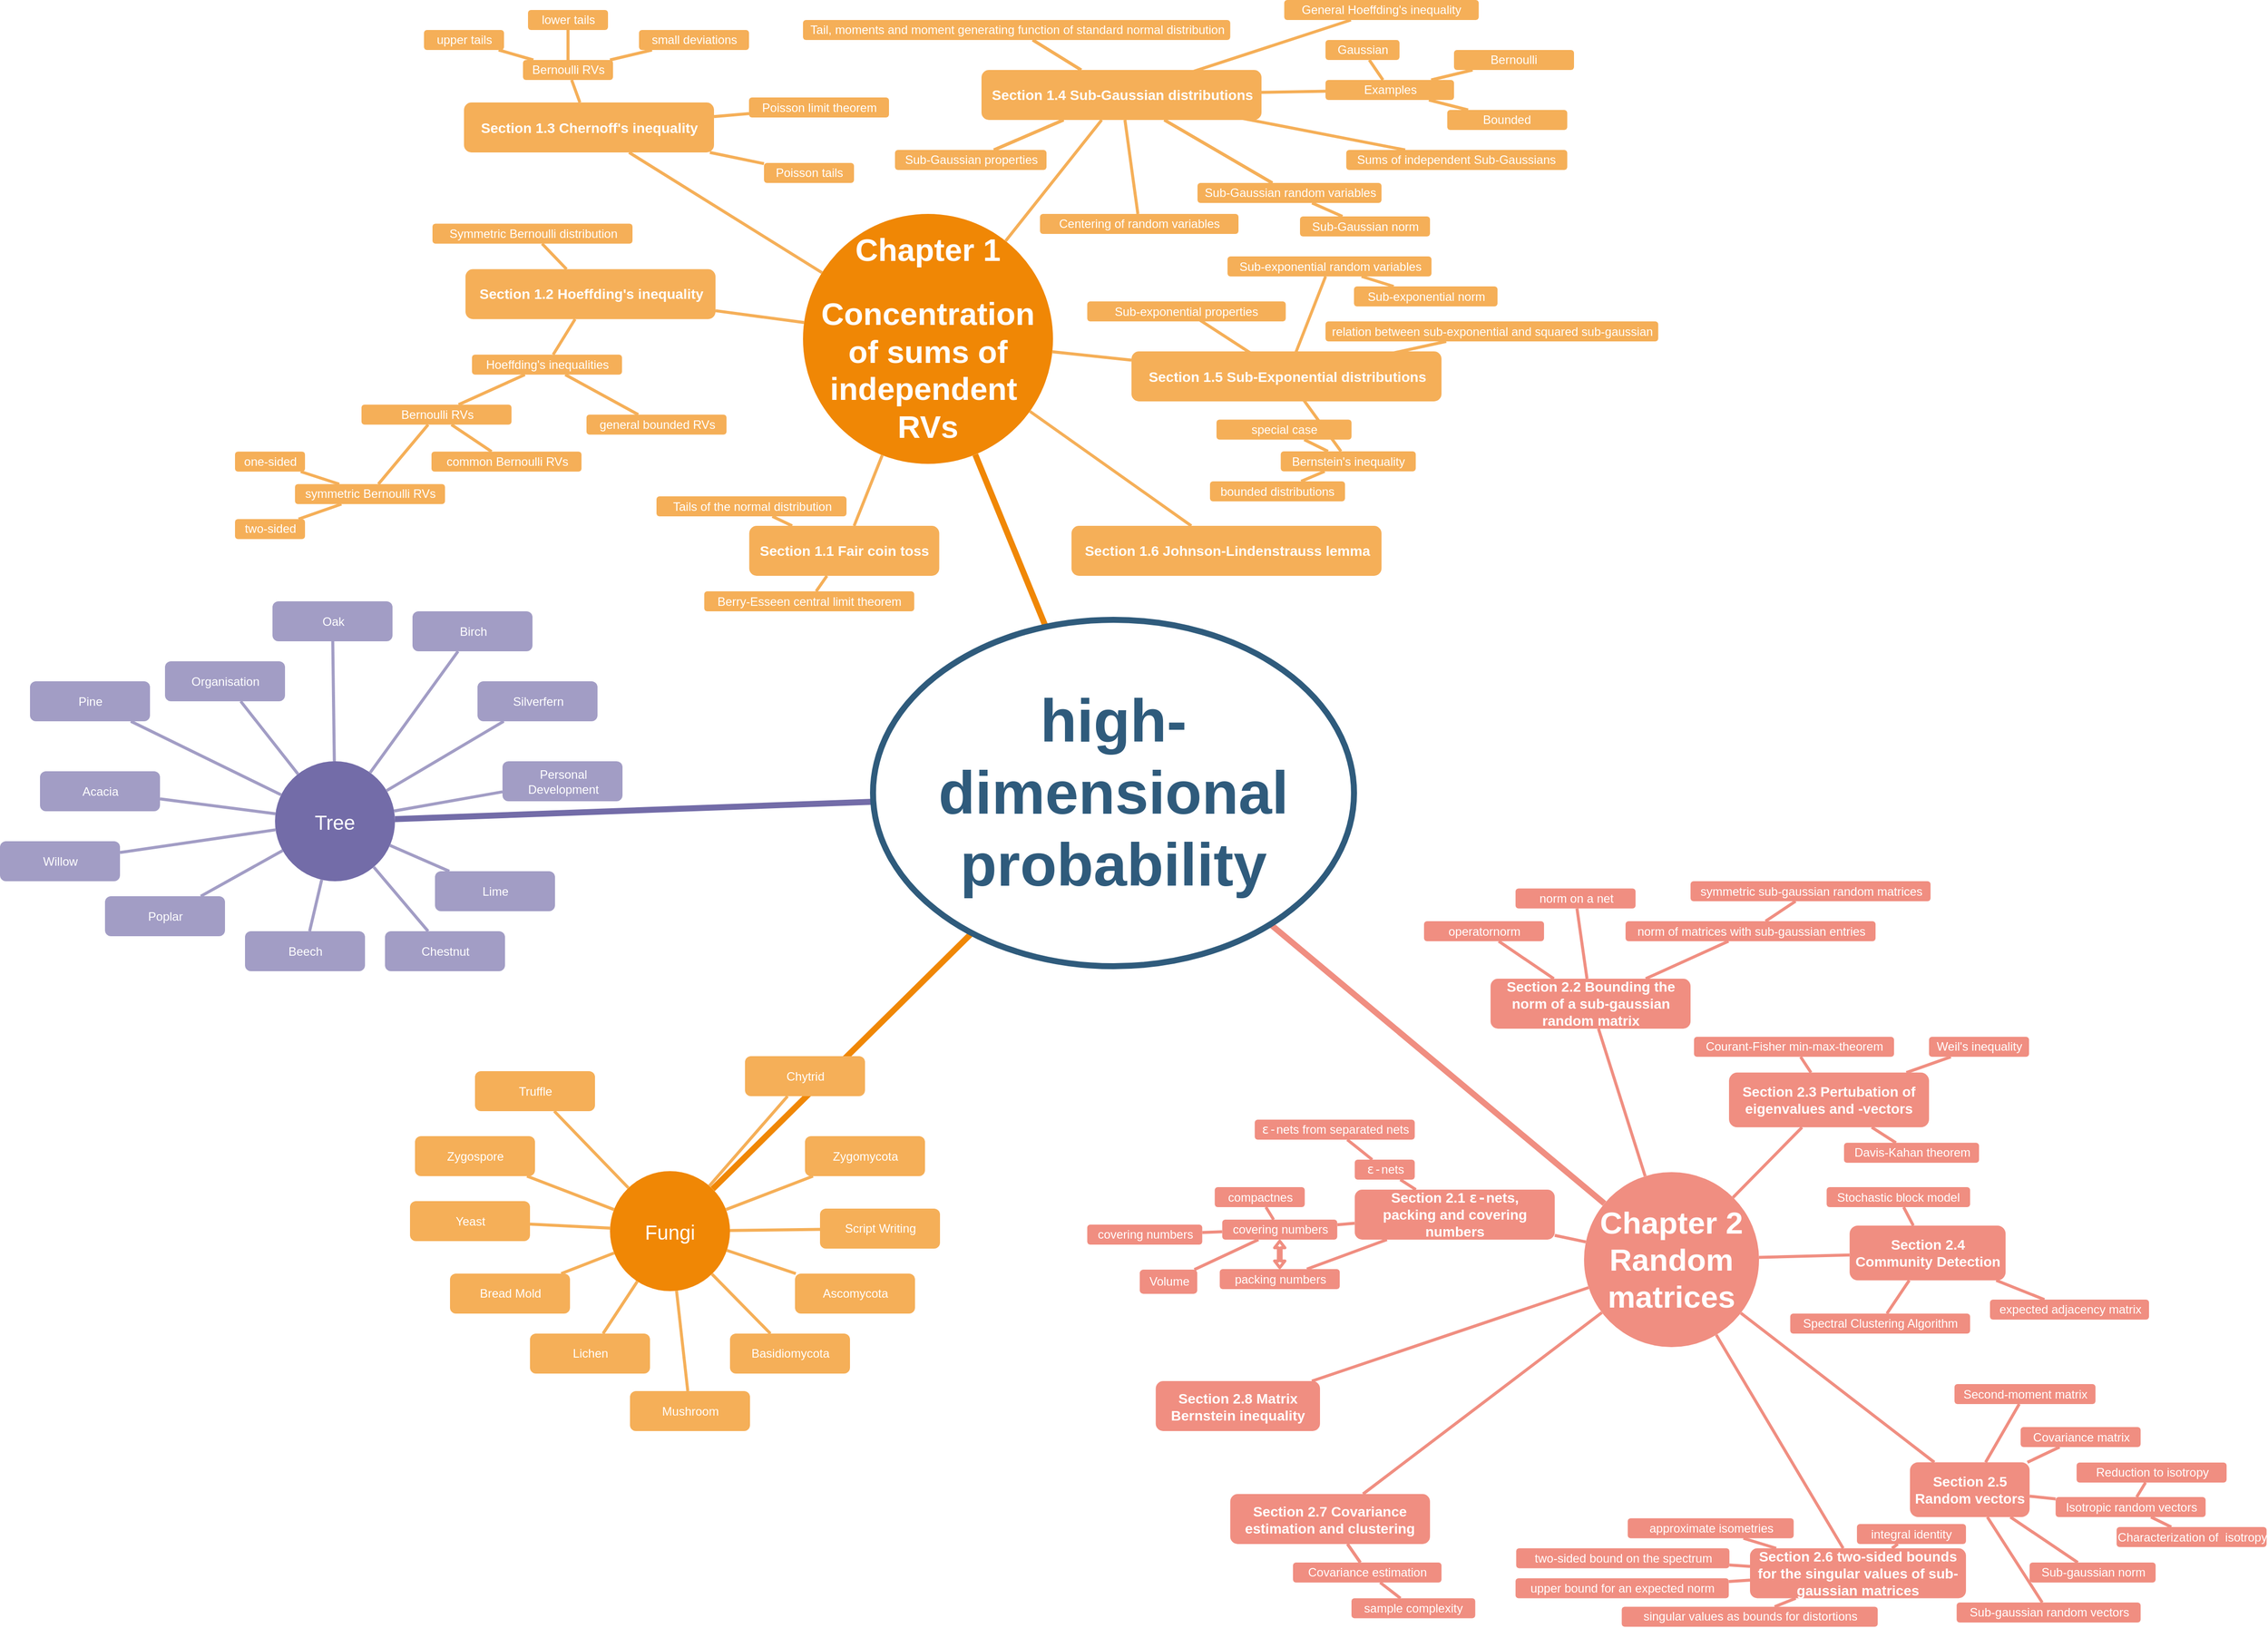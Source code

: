 <mxfile version="13.7.3" type="github">
  <diagram id="6a731a19-8d31-9384-78a2-239565b7b9f0" name="Page-1">
    <mxGraphModel dx="541" dy="772" grid="1" gridSize="10" guides="1" tooltips="1" connect="1" arrows="1" fold="1" page="1" pageScale="1" pageWidth="1169" pageHeight="827" background="#ffffff" math="0" shadow="0">
      <root>
        <mxCell id="0" />
        <mxCell id="1" parent="0" />
        <mxCell id="vXRq4L5JsFHw3zMqs7hk-1559" value="" style="edgeStyle=none;orthogonalLoop=1;jettySize=auto;html=1;endArrow=none;strokeColor=#F08E81;strokeWidth=3;fontColor=#FFFFFF;" parent="1" source="1352" target="vXRq4L5JsFHw3zMqs7hk-1558" edge="1">
          <mxGeometry relative="1" as="geometry">
            <mxPoint x="1606.279" y="1292.588" as="sourcePoint" />
          </mxGeometry>
        </mxCell>
        <mxCell id="HAPoIs7WftZeYswxPthf-1596" value="" style="edgeStyle=none;orthogonalLoop=1;jettySize=auto;html=1;endArrow=none;strokeColor=#F5AF58;strokeWidth=3;fontColor=#FFFFFF;exitX=0.5;exitY=0.5;exitDx=0;exitDy=0;exitPerimeter=0;" parent="1" source="HAPoIs7WftZeYswxPthf-1572" target="HAPoIs7WftZeYswxPthf-1595" edge="1">
          <mxGeometry relative="1" as="geometry" />
        </mxCell>
        <mxCell id="HAPoIs7WftZeYswxPthf-1592" value="" style="edgeStyle=none;orthogonalLoop=1;jettySize=auto;html=1;endArrow=none;strokeColor=#F5AF58;strokeWidth=3;fontColor=#FFFFFF;exitX=0.5;exitY=0.5;exitDx=0;exitDy=0;exitPerimeter=0;" parent="1" source="HAPoIs7WftZeYswxPthf-1572" target="HAPoIs7WftZeYswxPthf-1591" edge="1">
          <mxGeometry relative="1" as="geometry" />
        </mxCell>
        <mxCell id="HAPoIs7WftZeYswxPthf-1583" style="edgeStyle=none;orthogonalLoop=1;jettySize=auto;html=1;endArrow=none;strokeColor=#F5AF58;strokeWidth=3;fontColor=#FFFFFF;entryX=0.5;entryY=0.5;entryDx=0;entryDy=0;entryPerimeter=0;exitX=0.5;exitY=0.5;exitDx=0;exitDy=0;exitPerimeter=0;" parent="1" source="HAPoIs7WftZeYswxPthf-1581" target="HAPoIs7WftZeYswxPthf-1572" edge="1">
          <mxGeometry relative="1" as="geometry" />
        </mxCell>
        <mxCell id="HAPoIs7WftZeYswxPthf-1575" value="" style="edgeStyle=none;orthogonalLoop=1;jettySize=auto;html=1;endArrow=none;strokeColor=#F5AF58;strokeWidth=3;fontColor=#FFFFFF;exitX=0.5;exitY=0.5;exitDx=0;exitDy=0;exitPerimeter=0;" parent="1" source="1396" target="HAPoIs7WftZeYswxPthf-1574" edge="1">
          <mxGeometry relative="1" as="geometry" />
        </mxCell>
        <mxCell id="HAPoIs7WftZeYswxPthf-1556" value="" style="edgeStyle=none;orthogonalLoop=1;jettySize=auto;html=1;endArrow=none;strokeColor=#F5AF58;strokeWidth=3;fontColor=#FFFFFF;exitX=0.5;exitY=0.5;exitDx=0;exitDy=0;exitPerimeter=0;" parent="1" source="1396" target="HAPoIs7WftZeYswxPthf-1555" edge="1">
          <mxGeometry relative="1" as="geometry" />
        </mxCell>
        <mxCell id="1351" value="&lt;div style=&quot;font-size: 21px&quot;&gt;&lt;h2&gt;Chapter 1&lt;/h2&gt;&lt;h2&gt;Concentration of sums of independent&amp;nbsp; RVs&lt;/h2&gt;&lt;/div&gt;" style="ellipse;whiteSpace=wrap;html=1;shadow=0;fontFamily=Helvetica;fontSize=20;fontColor=#FFFFFF;align=center;strokeWidth=3;fillColor=#F08705;strokeColor=none;gradientColor=none;rounded=1;" parent="1" vertex="1">
          <mxGeometry x="853" y="234" width="250" height="250" as="geometry" />
        </mxCell>
        <mxCell id="1352" value="&lt;font style=&quot;font-size: 31px&quot;&gt;&lt;b&gt;Chapter 2&lt;br&gt;Random matrices&lt;/b&gt;&lt;/font&gt;" style="ellipse;whiteSpace=wrap;html=1;shadow=0;fontFamily=Helvetica;fontSize=20;fontColor=#FFFFFF;align=center;strokeWidth=3;strokeColor=none;rounded=1;fillColor=#F08E81;" parent="1" vertex="1">
          <mxGeometry x="1634.03" y="1192.5" width="175" height="175" as="geometry" />
        </mxCell>
        <mxCell id="1355" value="Fungi" style="ellipse;whiteSpace=wrap;html=1;shadow=0;fontFamily=Helvetica;fontSize=20;fontColor=#FFFFFF;align=center;strokeWidth=3;fillColor=#F08705;strokeColor=none;rounded=1;" parent="1" vertex="1">
          <mxGeometry x="660" y="1191.5" width="120" height="120" as="geometry" />
        </mxCell>
        <mxCell id="1357" value="&lt;h3&gt;Section 1.1 Fair coin toss&lt;/h3&gt;" style="fillColor=#f5af58;strokeColor=none;strokeWidth=3;shadow=0;html=1;fontColor=#FFFFFF;rounded=1;" parent="1" vertex="1">
          <mxGeometry x="799.25" y="546" width="190" height="50" as="geometry" />
        </mxCell>
        <mxCell id="1360" style="endArrow=none;strokeWidth=6;strokeColor=#f08705;html=1;" parent="1" source="1515" target="1351" edge="1">
          <mxGeometry relative="1" as="geometry" />
        </mxCell>
        <mxCell id="1361" style="endArrow=none;strokeWidth=6;html=1;strokeColor=#F08E81;" parent="1" source="1515" target="1352" edge="1">
          <mxGeometry relative="1" as="geometry" />
        </mxCell>
        <mxCell id="1363" style="endArrow=none;strokeWidth=6;strokeColor=#736CA8;html=1;" parent="1" source="1515" target="1516" edge="1">
          <mxGeometry relative="1" as="geometry" />
        </mxCell>
        <mxCell id="1365" value="" style="edgeStyle=none;endArrow=none;strokeWidth=6;strokeColor=#F08705;html=1;" parent="1" source="1515" target="1355" edge="1">
          <mxGeometry x="194" y="286.5" width="100" height="100" as="geometry">
            <mxPoint x="194" y="386.5" as="sourcePoint" />
            <mxPoint x="294" y="286.5" as="targetPoint" />
          </mxGeometry>
        </mxCell>
        <mxCell id="1388" value="&lt;p&gt;Tails of the normal distribution&lt;/p&gt;" style="fillColor=#f5af58;strokeColor=none;strokeWidth=3;shadow=0;html=1;fontColor=#FFFFFF;rounded=1;" parent="1" vertex="1">
          <mxGeometry x="706.5" y="516.5" width="190" height="20" as="geometry" />
        </mxCell>
        <mxCell id="1390" value="&lt;h3&gt;Section 1.2 Hoeffding&#39;s inequality&lt;/h3&gt;" style="fillColor=#f5af58;strokeColor=none;strokeWidth=3;shadow=0;html=1;fontColor=#FFFFFF;rounded=1;" parent="1" vertex="1">
          <mxGeometry x="515.5" y="289.25" width="250" height="50" as="geometry" />
        </mxCell>
        <mxCell id="dRpMAYWNb-EyF7LgT5x5-1581" value="" style="edgeStyle=none;orthogonalLoop=1;jettySize=auto;html=1;endArrow=none;strokeColor=#F5AF58;strokeWidth=3;fontColor=#FFFFFF;" parent="1" source="1395" target="dRpMAYWNb-EyF7LgT5x5-1580" edge="1">
          <mxGeometry relative="1" as="geometry" />
        </mxCell>
        <mxCell id="1391" value="Symmetric Bernoulli distribution" style="fillColor=#f5af58;strokeColor=none;strokeWidth=3;shadow=0;html=1;fontColor=#FFFFFF;rounded=1;" parent="1" vertex="1">
          <mxGeometry x="482.5" y="243.75" width="200" height="20" as="geometry" />
        </mxCell>
        <mxCell id="MSrnEf6_SX1GNY-UOXhY-1545" value="" style="edgeStyle=none;orthogonalLoop=1;jettySize=auto;html=1;endArrow=none;strokeColor=#F5AF58;strokeWidth=3;fontColor=#FFFFFF;" parent="1" source="dRpMAYWNb-EyF7LgT5x5-1580" target="MSrnEf6_SX1GNY-UOXhY-1542" edge="1">
          <mxGeometry relative="1" as="geometry" />
        </mxCell>
        <mxCell id="MSrnEf6_SX1GNY-UOXhY-1548" value="" style="edgeStyle=none;orthogonalLoop=1;jettySize=auto;html=1;endArrow=none;strokeColor=#F5AF58;strokeWidth=3;fontColor=#FFFFFF;" parent="1" source="dRpMAYWNb-EyF7LgT5x5-1580" target="MSrnEf6_SX1GNY-UOXhY-1547" edge="1">
          <mxGeometry relative="1" as="geometry" />
        </mxCell>
        <mxCell id="dRpMAYWNb-EyF7LgT5x5-1580" value="Bernoulli RVs" style="fillColor=#f5af58;strokeColor=none;strokeWidth=3;shadow=0;html=1;fontColor=#FFFFFF;rounded=1;" parent="1" vertex="1">
          <mxGeometry x="573" y="80" width="90" height="20" as="geometry" />
        </mxCell>
        <mxCell id="MSrnEf6_SX1GNY-UOXhY-1550" value="" style="edgeStyle=none;orthogonalLoop=1;jettySize=auto;html=1;endArrow=none;strokeColor=#F5AF58;strokeWidth=3;fontColor=#FFFFFF;" parent="1" source="1395" target="MSrnEf6_SX1GNY-UOXhY-1549" edge="1">
          <mxGeometry relative="1" as="geometry" />
        </mxCell>
        <mxCell id="MSrnEf6_SX1GNY-UOXhY-1547" value="small deviations" style="fillColor=#f5af58;strokeColor=none;strokeWidth=3;shadow=0;html=1;fontColor=#FFFFFF;rounded=1;" parent="1" vertex="1">
          <mxGeometry x="689" y="50" width="110" height="20" as="geometry" />
        </mxCell>
        <mxCell id="MSrnEf6_SX1GNY-UOXhY-1553" value="" style="edgeStyle=none;orthogonalLoop=1;jettySize=auto;html=1;endArrow=none;strokeColor=#F5AF58;strokeWidth=3;fontColor=#FFFFFF;" parent="1" source="1395" target="MSrnEf6_SX1GNY-UOXhY-1552" edge="1">
          <mxGeometry relative="1" as="geometry" />
        </mxCell>
        <mxCell id="MSrnEf6_SX1GNY-UOXhY-1549" value="Poisson limit theorem" style="fillColor=#f5af58;strokeColor=none;strokeWidth=3;shadow=0;html=1;fontColor=#FFFFFF;rounded=1;" parent="1" vertex="1">
          <mxGeometry x="799" y="117.5" width="140" height="20" as="geometry" />
        </mxCell>
        <mxCell id="MSrnEf6_SX1GNY-UOXhY-1552" value="Poisson tails" style="fillColor=#f5af58;strokeColor=none;strokeWidth=3;shadow=0;html=1;fontColor=#FFFFFF;rounded=1;" parent="1" vertex="1">
          <mxGeometry x="814" y="183" width="90" height="20" as="geometry" />
        </mxCell>
        <mxCell id="MSrnEf6_SX1GNY-UOXhY-1544" value="lower tails" style="fillColor=#f5af58;strokeColor=none;strokeWidth=3;shadow=0;html=1;fontColor=#FFFFFF;rounded=1;" parent="1" vertex="1">
          <mxGeometry x="578" y="30" width="80" height="20" as="geometry" />
        </mxCell>
        <mxCell id="MSrnEf6_SX1GNY-UOXhY-1542" value="&lt;div&gt;upper tails&lt;/div&gt;" style="fillColor=#f5af58;strokeColor=none;strokeWidth=3;shadow=0;html=1;fontColor=#FFFFFF;rounded=1;" parent="1" vertex="1">
          <mxGeometry x="474" y="50" width="80" height="20" as="geometry" />
        </mxCell>
        <mxCell id="dRpMAYWNb-EyF7LgT5x5-1563" value="" style="edgeStyle=none;orthogonalLoop=1;jettySize=auto;html=1;endArrow=none;strokeColor=#F5AF58;strokeWidth=3;fontColor=#FFFFFF;" parent="1" source="dRpMAYWNb-EyF7LgT5x5-1555" target="dRpMAYWNb-EyF7LgT5x5-1573" edge="1">
          <mxGeometry relative="1" as="geometry" />
        </mxCell>
        <mxCell id="dRpMAYWNb-EyF7LgT5x5-1567" value="" style="edgeStyle=none;orthogonalLoop=1;jettySize=auto;html=1;endArrow=none;strokeColor=#F5AF58;strokeWidth=3;fontColor=#FFFFFF;" parent="1" source="dRpMAYWNb-EyF7LgT5x5-1555" target="dRpMAYWNb-EyF7LgT5x5-1566" edge="1">
          <mxGeometry relative="1" as="geometry" />
        </mxCell>
        <mxCell id="dRpMAYWNb-EyF7LgT5x5-1555" value="&lt;div&gt;Hoeffding&#39;s inequalities&lt;/div&gt;" style="fillColor=#f5af58;strokeColor=none;strokeWidth=3;shadow=0;html=1;fontColor=#FFFFFF;rounded=1;" parent="1" vertex="1">
          <mxGeometry x="522" y="374.75" width="150" height="20" as="geometry" />
        </mxCell>
        <mxCell id="dRpMAYWNb-EyF7LgT5x5-1566" value="&lt;div&gt;general bounded RVs&lt;/div&gt;" style="fillColor=#f5af58;strokeColor=none;strokeWidth=3;shadow=0;html=1;fontColor=#FFFFFF;rounded=1;" parent="1" vertex="1">
          <mxGeometry x="636.5" y="434.75" width="140" height="20" as="geometry" />
        </mxCell>
        <mxCell id="dRpMAYWNb-EyF7LgT5x5-1569" value="" style="edgeStyle=none;orthogonalLoop=1;jettySize=auto;html=1;endArrow=none;strokeColor=#F5AF58;strokeWidth=3;fontColor=#FFFFFF;" parent="1" source="dRpMAYWNb-EyF7LgT5x5-1562" target="dRpMAYWNb-EyF7LgT5x5-1568" edge="1">
          <mxGeometry relative="1" as="geometry" />
        </mxCell>
        <mxCell id="dRpMAYWNb-EyF7LgT5x5-1571" value="" style="edgeStyle=none;orthogonalLoop=1;jettySize=auto;html=1;endArrow=none;strokeColor=#F5AF58;strokeWidth=3;fontColor=#FFFFFF;" parent="1" source="dRpMAYWNb-EyF7LgT5x5-1562" target="dRpMAYWNb-EyF7LgT5x5-1570" edge="1">
          <mxGeometry relative="1" as="geometry" />
        </mxCell>
        <mxCell id="dRpMAYWNb-EyF7LgT5x5-1574" value="" style="edgeStyle=none;orthogonalLoop=1;jettySize=auto;html=1;endArrow=none;strokeColor=#F5AF58;strokeWidth=3;fontColor=#FFFFFF;" parent="1" source="dRpMAYWNb-EyF7LgT5x5-1562" target="dRpMAYWNb-EyF7LgT5x5-1573" edge="1">
          <mxGeometry relative="1" as="geometry">
            <mxPoint x="420" y="460.25" as="targetPoint" />
          </mxGeometry>
        </mxCell>
        <mxCell id="dRpMAYWNb-EyF7LgT5x5-1562" value="&lt;div&gt;symmetric Bernoulli RVs&lt;/div&gt;" style="fillColor=#f5af58;strokeColor=none;strokeWidth=3;shadow=0;html=1;fontColor=#FFFFFF;rounded=1;" parent="1" vertex="1">
          <mxGeometry x="345" y="504.25" width="150" height="20" as="geometry" />
        </mxCell>
        <mxCell id="dRpMAYWNb-EyF7LgT5x5-1577" value="" style="edgeStyle=none;orthogonalLoop=1;jettySize=auto;html=1;endArrow=none;strokeColor=#F5AF58;strokeWidth=3;fontColor=#FFFFFF;" parent="1" source="dRpMAYWNb-EyF7LgT5x5-1573" target="dRpMAYWNb-EyF7LgT5x5-1576" edge="1">
          <mxGeometry relative="1" as="geometry" />
        </mxCell>
        <mxCell id="dRpMAYWNb-EyF7LgT5x5-1573" value="&lt;div&gt;Bernoulli RVs&lt;/div&gt;" style="fillColor=#f5af58;strokeColor=none;strokeWidth=3;shadow=0;html=1;fontColor=#FFFFFF;rounded=1;" parent="1" vertex="1">
          <mxGeometry x="411.5" y="424.75" width="150" height="20" as="geometry" />
        </mxCell>
        <mxCell id="dRpMAYWNb-EyF7LgT5x5-1576" value="common Bernoulli RVs" style="fillColor=#f5af58;strokeColor=none;strokeWidth=3;shadow=0;html=1;fontColor=#FFFFFF;rounded=1;" parent="1" vertex="1">
          <mxGeometry x="481.5" y="471.75" width="150" height="20" as="geometry" />
        </mxCell>
        <mxCell id="dRpMAYWNb-EyF7LgT5x5-1570" value="two-sided" style="fillColor=#f5af58;strokeColor=none;strokeWidth=3;shadow=0;html=1;fontColor=#FFFFFF;rounded=1;" parent="1" vertex="1">
          <mxGeometry x="285" y="539.25" width="70" height="20" as="geometry" />
        </mxCell>
        <mxCell id="dRpMAYWNb-EyF7LgT5x5-1568" value="one-sided" style="fillColor=#f5af58;strokeColor=none;strokeWidth=3;shadow=0;html=1;fontColor=#FFFFFF;rounded=1;" parent="1" vertex="1">
          <mxGeometry x="285" y="471.75" width="70" height="20" as="geometry" />
        </mxCell>
        <mxCell id="dRpMAYWNb-EyF7LgT5x5-1552" value="&lt;p&gt;Berry-Esseen central limit theorem&lt;/p&gt;" style="fillColor=#f5af58;strokeColor=none;strokeWidth=3;shadow=0;html=1;fontColor=#FFFFFF;rounded=1;" parent="1" vertex="1">
          <mxGeometry x="754.25" y="611.5" width="210" height="20" as="geometry" />
        </mxCell>
        <mxCell id="1395" value="&lt;h3&gt;Section 1.3 Chernoff&#39;s inequality&lt;/h3&gt;" style="fillColor=#f5af58;strokeColor=none;strokeWidth=3;shadow=0;html=1;fontColor=#FFFFFF;rounded=1;" parent="1" vertex="1">
          <mxGeometry x="514" y="122.5" width="250" height="50" as="geometry" />
        </mxCell>
        <mxCell id="HAPoIs7WftZeYswxPthf-1542" value="" style="edgeStyle=none;orthogonalLoop=1;jettySize=auto;html=1;endArrow=none;strokeColor=#F5AF58;strokeWidth=3;" parent="1" source="1396" target="MSrnEf6_SX1GNY-UOXhY-1554" edge="1">
          <mxGeometry relative="1" as="geometry" />
        </mxCell>
        <mxCell id="HAPoIs7WftZeYswxPthf-1544" value="" style="edgeStyle=none;orthogonalLoop=1;jettySize=auto;html=1;endArrow=none;strokeColor=#F5AF58;strokeWidth=3;" parent="1" source="1396" target="HAPoIs7WftZeYswxPthf-1543" edge="1">
          <mxGeometry relative="1" as="geometry" />
        </mxCell>
        <mxCell id="HAPoIs7WftZeYswxPthf-1552" value="" style="edgeStyle=none;orthogonalLoop=1;jettySize=auto;html=1;endArrow=none;strokeColor=#F5AF58;strokeWidth=3;fontColor=#FFFFFF;" parent="1" source="1396" target="1397" edge="1">
          <mxGeometry relative="1" as="geometry" />
        </mxCell>
        <mxCell id="HAPoIs7WftZeYswxPthf-1553" value="" style="edgeStyle=none;orthogonalLoop=1;jettySize=auto;html=1;endArrow=none;strokeColor=#F5AF58;strokeWidth=3;fontColor=#FFFFFF;" parent="1" source="1396" target="1398" edge="1">
          <mxGeometry relative="1" as="geometry" />
        </mxCell>
        <mxCell id="HAPoIs7WftZeYswxPthf-1554" value="" style="edgeStyle=none;orthogonalLoop=1;jettySize=auto;html=1;endArrow=none;strokeColor=#F5AF58;strokeWidth=3;fontColor=#FFFFFF;" parent="1" source="1396" target="1397" edge="1">
          <mxGeometry relative="1" as="geometry" />
        </mxCell>
        <mxCell id="HAPoIs7WftZeYswxPthf-1558" value="" style="edgeStyle=none;orthogonalLoop=1;jettySize=auto;html=1;endArrow=none;strokeColor=#F5AF58;strokeWidth=3;fontColor=#FFFFFF;" parent="1" source="1396" target="MSrnEf6_SX1GNY-UOXhY-1554" edge="1">
          <mxGeometry relative="1" as="geometry" />
        </mxCell>
        <mxCell id="HAPoIs7WftZeYswxPthf-1560" value="" style="edgeStyle=none;orthogonalLoop=1;jettySize=auto;html=1;endArrow=none;strokeColor=#F5AF58;strokeWidth=3;fontColor=#FFFFFF;" parent="1" source="1396" target="HAPoIs7WftZeYswxPthf-1559" edge="1">
          <mxGeometry relative="1" as="geometry" />
        </mxCell>
        <mxCell id="HAPoIs7WftZeYswxPthf-1568" value="" style="edgeStyle=none;orthogonalLoop=1;jettySize=auto;html=1;endArrow=none;strokeColor=#F5AF58;strokeWidth=3;fontColor=#FFFFFF;" parent="1" source="1396" target="1398" edge="1">
          <mxGeometry relative="1" as="geometry" />
        </mxCell>
        <mxCell id="HAPoIs7WftZeYswxPthf-1569" value="" style="edgeStyle=none;orthogonalLoop=1;jettySize=auto;html=1;endArrow=none;strokeColor=#F5AF58;strokeWidth=3;fontColor=#FFFFFF;" parent="1" source="1396" target="1398" edge="1">
          <mxGeometry relative="1" as="geometry" />
        </mxCell>
        <mxCell id="HAPoIs7WftZeYswxPthf-1573" value="" style="edgeStyle=none;orthogonalLoop=1;jettySize=auto;html=1;endArrow=none;strokeColor=#F5AF58;strokeWidth=3;fontColor=#FFFFFF;" parent="1" source="1351" target="HAPoIs7WftZeYswxPthf-1572" edge="1">
          <mxGeometry relative="1" as="geometry" />
        </mxCell>
        <mxCell id="1396" value="&lt;h3&gt;Section 1.4 Sub-Gaussian distributions&lt;/h3&gt;" style="fillColor=#f5af58;strokeColor=none;strokeWidth=3;shadow=0;html=1;fontColor=#FFFFFF;rounded=1;" parent="1" vertex="1">
          <mxGeometry x="1031.5" y="90" width="280" height="50" as="geometry" />
        </mxCell>
        <mxCell id="MSrnEf6_SX1GNY-UOXhY-1555" value="" style="edgeStyle=none;orthogonalLoop=1;jettySize=auto;html=1;endArrow=none;strokeColor=#F5AF58;strokeWidth=3;fontColor=#FFFFFF;" parent="1" source="1396" target="MSrnEf6_SX1GNY-UOXhY-1554" edge="1">
          <mxGeometry relative="1" as="geometry" />
        </mxCell>
        <mxCell id="1397" value="Tail, moments and moment generating function of standard normal distribution" style="fillColor=#f5af58;strokeColor=none;strokeWidth=3;shadow=0;html=1;fontColor=#FFFFFF;rounded=1;" parent="1" vertex="1">
          <mxGeometry x="853" y="40" width="427.25" height="20" as="geometry" />
        </mxCell>
        <mxCell id="HAPoIs7WftZeYswxPthf-1586" value="" style="edgeStyle=none;orthogonalLoop=1;jettySize=auto;html=1;endArrow=none;strokeColor=#F5AF58;strokeWidth=3;fontColor=#FFFFFF;exitX=0.5;exitY=0.5;exitDx=0;exitDy=0;exitPerimeter=0;" parent="1" source="HAPoIs7WftZeYswxPthf-1572" target="HAPoIs7WftZeYswxPthf-1585" edge="1">
          <mxGeometry relative="1" as="geometry" />
        </mxCell>
        <mxCell id="HAPoIs7WftZeYswxPthf-1588" value="" style="edgeStyle=none;orthogonalLoop=1;jettySize=auto;html=1;endArrow=none;strokeColor=#F5AF58;strokeWidth=3;fontColor=#FFFFFF;" parent="1" source="MSrnEf6_SX1GNY-UOXhY-1554" target="HAPoIs7WftZeYswxPthf-1587" edge="1">
          <mxGeometry relative="1" as="geometry" />
        </mxCell>
        <mxCell id="MSrnEf6_SX1GNY-UOXhY-1554" value="Sub-Gaussian random variables" style="fillColor=#f5af58;strokeColor=none;strokeWidth=3;shadow=0;html=1;fontColor=#FFFFFF;rounded=1;" parent="1" vertex="1">
          <mxGeometry x="1247.5" y="203" width="184" height="20" as="geometry" />
        </mxCell>
        <mxCell id="1398" value="Sub-Gaussian properties" style="fillColor=#f5af58;strokeColor=none;strokeWidth=3;shadow=0;html=1;fontColor=#FFFFFF;rounded=1;" parent="1" vertex="1">
          <mxGeometry x="945" y="170" width="151.5" height="20" as="geometry" />
        </mxCell>
        <mxCell id="1399" value="" style="edgeStyle=none;endArrow=none;strokeWidth=3;strokeColor=#F5AF58;html=1;" parent="1" source="1351" target="1357" edge="1">
          <mxGeometry x="-213.5" y="95.5" width="100" height="100" as="geometry">
            <mxPoint x="872.58" y="438.504" as="sourcePoint" />
            <mxPoint x="-113.5" y="95.5" as="targetPoint" />
          </mxGeometry>
        </mxCell>
        <mxCell id="1400" value="" style="edgeStyle=none;endArrow=none;strokeWidth=3;strokeColor=#F5AF58;html=1;" parent="1" source="1357" target="1388" edge="1">
          <mxGeometry x="23.75" y="145" width="100" height="100" as="geometry">
            <mxPoint x="1079.144" y="446.831" as="sourcePoint" />
            <mxPoint x="123.75" y="145" as="targetPoint" />
          </mxGeometry>
        </mxCell>
        <mxCell id="1401" value="" style="edgeStyle=none;endArrow=none;strokeWidth=3;strokeColor=#F5AF58;html=1;" parent="1" source="1357" target="dRpMAYWNb-EyF7LgT5x5-1552" edge="1">
          <mxGeometry x="23.75" y="145" width="100" height="100" as="geometry">
            <mxPoint x="1070.384" y="408.925" as="sourcePoint" />
            <mxPoint x="853.833" y="611.5" as="targetPoint" />
          </mxGeometry>
        </mxCell>
        <mxCell id="1402" value="" style="edgeStyle=none;endArrow=none;strokeWidth=3;strokeColor=#F5AF58;html=1;" parent="1" source="1351" target="1390" edge="1">
          <mxGeometry x="-213.5" y="95.5" width="100" height="100" as="geometry">
            <mxPoint x="838.645" y="319.215" as="sourcePoint" />
            <mxPoint x="-113.5" y="95.5" as="targetPoint" />
          </mxGeometry>
        </mxCell>
        <mxCell id="1403" value="" style="edgeStyle=none;endArrow=none;strokeWidth=3;strokeColor=#F5AF58;html=1;" parent="1" source="1390" target="1391" edge="1">
          <mxGeometry x="-153.5" y="148.75" width="100" height="100" as="geometry">
            <mxPoint x="919.915" y="335.161" as="sourcePoint" />
            <mxPoint x="-53.5" y="148.75" as="targetPoint" />
          </mxGeometry>
        </mxCell>
        <mxCell id="1407" value="" style="edgeStyle=none;endArrow=none;strokeWidth=3;strokeColor=#F5AF58;html=1;" parent="1" source="1351" target="1395" edge="1">
          <mxGeometry x="-183.5" y="95.5" width="100" height="100" as="geometry">
            <mxPoint x="-183.5" y="195.5" as="sourcePoint" />
            <mxPoint x="-83.5" y="95.5" as="targetPoint" />
          </mxGeometry>
        </mxCell>
        <mxCell id="1408" value="" style="edgeStyle=none;endArrow=none;strokeWidth=3;strokeColor=#F5AF58;html=1;" parent="1" source="1351" target="1396" edge="1">
          <mxGeometry x="-183.5" y="95.5" width="100" height="100" as="geometry">
            <mxPoint x="-183.5" y="195.5" as="sourcePoint" />
            <mxPoint x="-83.5" y="95.5" as="targetPoint" />
          </mxGeometry>
        </mxCell>
        <mxCell id="1409" value="" style="edgeStyle=none;endArrow=none;strokeWidth=3;strokeColor=#F5AF58;html=1;" parent="1" source="1396" target="1397" edge="1">
          <mxGeometry x="-347.75" y="-153" width="100" height="100" as="geometry">
            <mxPoint x="-347.75" y="-53" as="sourcePoint" />
            <mxPoint x="-247.75" y="-153" as="targetPoint" />
          </mxGeometry>
        </mxCell>
        <mxCell id="1410" value="" style="edgeStyle=none;endArrow=none;strokeWidth=3;strokeColor=#F5AF58;html=1;" parent="1" source="1396" target="1398" edge="1">
          <mxGeometry x="-347.75" y="-153" width="100" height="100" as="geometry">
            <mxPoint x="-347.75" y="-53" as="sourcePoint" />
            <mxPoint x="-247.75" y="-153" as="targetPoint" />
          </mxGeometry>
        </mxCell>
        <mxCell id="vXRq4L5JsFHw3zMqs7hk-1594" value="" style="edgeStyle=none;orthogonalLoop=1;jettySize=auto;html=1;endArrow=none;strokeColor=#F08E81;strokeWidth=3;fontColor=#FFFFFF;" parent="1" source="vXRq4L5JsFHw3zMqs7hk-1587" target="vXRq4L5JsFHw3zMqs7hk-1593" edge="1">
          <mxGeometry relative="1" as="geometry" />
        </mxCell>
        <mxCell id="1411" value="Second-moment matrix" style="fillColor=#f08e81;strokeColor=none;strokeWidth=3;shadow=0;html=1;fontColor=#FFFFFF;rounded=1;" parent="1" vertex="1">
          <mxGeometry x="2004.5" y="1404.5" width="140.97" height="20" as="geometry" />
        </mxCell>
        <mxCell id="vXRq4L5JsFHw3zMqs7hk-1590" value="" style="edgeStyle=none;orthogonalLoop=1;jettySize=auto;html=1;endArrow=none;strokeColor=#F08E81;strokeWidth=3;fontColor=#FFFFFF;" parent="1" source="1412" target="vXRq4L5JsFHw3zMqs7hk-1589" edge="1">
          <mxGeometry relative="1" as="geometry" />
        </mxCell>
        <mxCell id="1412" value="Isotropic random vectors" style="fillColor=#f08e81;strokeColor=none;strokeWidth=3;shadow=0;html=1;fontColor=#FFFFFF;rounded=1;" parent="1" vertex="1">
          <mxGeometry x="2105.63" y="1517.5" width="150" height="20" as="geometry" />
        </mxCell>
        <mxCell id="vXRq4L5JsFHw3zMqs7hk-1543" value="" style="edgeStyle=none;orthogonalLoop=1;jettySize=auto;html=1;endArrow=none;strokeColor=#F08E81;strokeWidth=3;fontColor=#FFFFFF;" parent="1" source="vXRq4L5JsFHw3zMqs7hk-1558" target="vXRq4L5JsFHw3zMqs7hk-1542" edge="1">
          <mxGeometry relative="1" as="geometry" />
        </mxCell>
        <mxCell id="vXRq4L5JsFHw3zMqs7hk-1545" value="" style="edgeStyle=none;orthogonalLoop=1;jettySize=auto;html=1;endArrow=none;strokeColor=#F08E81;strokeWidth=3;fontColor=#FFFFFF;" parent="1" source="vXRq4L5JsFHw3zMqs7hk-1558" target="vXRq4L5JsFHw3zMqs7hk-1544" edge="1">
          <mxGeometry relative="1" as="geometry" />
        </mxCell>
        <mxCell id="vXRq4L5JsFHw3zMqs7hk-1549" value="" style="edgeStyle=none;orthogonalLoop=1;jettySize=auto;html=1;endArrow=none;strokeColor=#F08E81;strokeWidth=3;fontColor=#FFFFFF;" parent="1" source="1416" target="vXRq4L5JsFHw3zMqs7hk-1548" edge="1">
          <mxGeometry relative="1" as="geometry" />
        </mxCell>
        <mxCell id="1416" value="&lt;span style=&quot;font-family: monospace , monospace&quot;&gt;&lt;font style=&quot;font-size: 12px&quot;&gt;ɛ-&lt;/font&gt;&lt;/span&gt;&lt;font style=&quot;font-size: 12px&quot;&gt;nets&lt;/font&gt;" style="fillColor=#f08e81;strokeColor=none;strokeWidth=3;shadow=0;html=1;fontColor=#FFFFFF;rounded=1;" parent="1" vertex="1">
          <mxGeometry x="1404.75" y="1180" width="60" height="20" as="geometry" />
        </mxCell>
        <mxCell id="vXRq4L5JsFHw3zMqs7hk-1565" value="" style="edgeStyle=none;orthogonalLoop=1;jettySize=auto;html=1;endArrow=none;strokeColor=#F08E81;strokeWidth=3;fontColor=#FFFFFF;" parent="1" source="vXRq4L5JsFHw3zMqs7hk-1560" target="vXRq4L5JsFHw3zMqs7hk-1564" edge="1">
          <mxGeometry relative="1" as="geometry" />
        </mxCell>
        <mxCell id="vXRq4L5JsFHw3zMqs7hk-1567" value="" style="edgeStyle=none;orthogonalLoop=1;jettySize=auto;html=1;endArrow=none;strokeColor=#F08E81;strokeWidth=3;fontColor=#FFFFFF;" parent="1" source="vXRq4L5JsFHw3zMqs7hk-1560" target="vXRq4L5JsFHw3zMqs7hk-1566" edge="1">
          <mxGeometry relative="1" as="geometry" />
        </mxCell>
        <mxCell id="1417" value="norm on a net" style="fillColor=#f08e81;strokeColor=none;strokeWidth=3;shadow=0;html=1;fontColor=#FFFFFF;rounded=1;" parent="1" vertex="1">
          <mxGeometry x="1565.56" y="908.75" width="120" height="20" as="geometry" />
        </mxCell>
        <mxCell id="vXRq4L5JsFHw3zMqs7hk-1574" value="" style="edgeStyle=none;orthogonalLoop=1;jettySize=auto;html=1;endArrow=none;strokeColor=#F08E81;strokeWidth=3;fontColor=#FFFFFF;" parent="1" source="vXRq4L5JsFHw3zMqs7hk-1570" target="vXRq4L5JsFHw3zMqs7hk-1573" edge="1">
          <mxGeometry relative="1" as="geometry" />
        </mxCell>
        <mxCell id="vXRq4L5JsFHw3zMqs7hk-1576" value="" style="edgeStyle=none;orthogonalLoop=1;jettySize=auto;html=1;endArrow=none;strokeColor=#F08E81;strokeWidth=3;fontColor=#FFFFFF;" parent="1" source="vXRq4L5JsFHw3zMqs7hk-1570" target="vXRq4L5JsFHw3zMqs7hk-1575" edge="1">
          <mxGeometry relative="1" as="geometry" />
        </mxCell>
        <mxCell id="1418" value="Courant-Fisher min-max-theorem" style="fillColor=#f08e81;strokeColor=none;strokeWidth=3;shadow=0;html=1;fontColor=#FFFFFF;rounded=1;" parent="1" vertex="1">
          <mxGeometry x="1744.03" y="1057.17" width="200" height="20" as="geometry" />
        </mxCell>
        <mxCell id="1420" value="Covariance matrix" style="fillColor=#f08e81;strokeColor=none;strokeWidth=3;shadow=0;html=1;fontColor=#FFFFFF;rounded=1;" parent="1" vertex="1">
          <mxGeometry x="2070.63" y="1447.5" width="120" height="20" as="geometry" />
        </mxCell>
        <mxCell id="vXRq4L5JsFHw3zMqs7hk-1585" value="" style="edgeStyle=none;orthogonalLoop=1;jettySize=auto;html=1;endArrow=none;strokeColor=#F08E81;strokeWidth=3;fontColor=#FFFFFF;" parent="1" source="vXRq4L5JsFHw3zMqs7hk-1581" target="vXRq4L5JsFHw3zMqs7hk-1584" edge="1">
          <mxGeometry relative="1" as="geometry" />
        </mxCell>
        <mxCell id="1421" value="expected adjacency matrix" style="fillColor=#f08e81;strokeColor=none;strokeWidth=3;shadow=0;html=1;fontColor=#FFFFFF;rounded=1;" parent="1" vertex="1">
          <mxGeometry x="2040" y="1320" width="159.03" height="20" as="geometry" />
        </mxCell>
        <mxCell id="1422" value="Stochastic block model" style="fillColor=#f08e81;strokeColor=none;strokeWidth=3;shadow=0;html=1;fontColor=#FFFFFF;rounded=1;" parent="1" vertex="1">
          <mxGeometry x="1876.65" y="1207.5" width="143.47" height="20" as="geometry" />
        </mxCell>
        <mxCell id="1423" value="" style="edgeStyle=none;endArrow=none;strokeWidth=3;strokeColor=#F08E81;html=1;" parent="1" source="vXRq4L5JsFHw3zMqs7hk-1587" target="1411" edge="1">
          <mxGeometry x="59.66" y="1007.37" width="100" height="100" as="geometry">
            <mxPoint x="59.66" y="1107.37" as="sourcePoint" />
            <mxPoint x="159.66" y="1007.37" as="targetPoint" />
          </mxGeometry>
        </mxCell>
        <mxCell id="1427" value="" style="edgeStyle=none;endArrow=none;strokeWidth=3;strokeColor=#F08E81;html=1;" parent="1" source="vXRq4L5JsFHw3zMqs7hk-1558" target="1416" edge="1">
          <mxGeometry x="-75.25" y="1055" width="100" height="100" as="geometry">
            <mxPoint x="-75.25" y="1155" as="sourcePoint" />
            <mxPoint x="24.75" y="1055" as="targetPoint" />
          </mxGeometry>
        </mxCell>
        <mxCell id="1428" value="" style="edgeStyle=none;endArrow=none;strokeWidth=3;strokeColor=#F08E81;html=1;" parent="1" source="vXRq4L5JsFHw3zMqs7hk-1560" target="1417" edge="1">
          <mxGeometry x="-104.44" y="976.5" width="100" height="100" as="geometry">
            <mxPoint x="-104.44" y="1076.5" as="sourcePoint" />
            <mxPoint x="-4.44" y="976.5" as="targetPoint" />
          </mxGeometry>
        </mxCell>
        <mxCell id="1429" value="" style="edgeStyle=none;endArrow=none;strokeWidth=3;strokeColor=#F08E81;html=1;" parent="1" source="vXRq4L5JsFHw3zMqs7hk-1570" target="1418" edge="1">
          <mxGeometry x="-10.97" y="1010.42" width="100" height="100" as="geometry">
            <mxPoint x="-10.97" y="1110.42" as="sourcePoint" />
            <mxPoint x="89.03" y="1010.42" as="targetPoint" />
          </mxGeometry>
        </mxCell>
        <mxCell id="1431" value="" style="edgeStyle=none;endArrow=none;strokeWidth=3;strokeColor=#F08E81;html=1;" parent="1" source="vXRq4L5JsFHw3zMqs7hk-1587" target="1412" edge="1">
          <mxGeometry x="59.66" y="1007.37" width="100" height="100" as="geometry">
            <mxPoint x="59.66" y="1107.37" as="sourcePoint" />
            <mxPoint x="159.66" y="1007.37" as="targetPoint" />
          </mxGeometry>
        </mxCell>
        <mxCell id="1432" value="" style="edgeStyle=none;endArrow=none;strokeWidth=3;strokeColor=#F08E81;html=1;" parent="1" source="vXRq4L5JsFHw3zMqs7hk-1581" target="1422" edge="1">
          <mxGeometry x="72.62" y="862" width="100" height="100" as="geometry">
            <mxPoint x="72.62" y="962" as="sourcePoint" />
            <mxPoint x="172.62" y="862" as="targetPoint" />
          </mxGeometry>
        </mxCell>
        <mxCell id="1433" value="" style="edgeStyle=none;endArrow=none;strokeWidth=3;strokeColor=#F08E81;html=1;" parent="1" source="vXRq4L5JsFHw3zMqs7hk-1581" target="1421" edge="1">
          <mxGeometry x="72.62" y="862" width="100" height="100" as="geometry">
            <mxPoint x="72.62" y="962" as="sourcePoint" />
            <mxPoint x="172.62" y="862" as="targetPoint" />
          </mxGeometry>
        </mxCell>
        <mxCell id="1434" value="" style="edgeStyle=none;endArrow=none;strokeWidth=3;strokeColor=#F08E81;html=1;" parent="1" source="vXRq4L5JsFHw3zMqs7hk-1587" target="1420" edge="1">
          <mxGeometry x="59.66" y="1007.37" width="100" height="100" as="geometry">
            <mxPoint x="59.66" y="1107.37" as="sourcePoint" />
            <mxPoint x="159.66" y="1007.37" as="targetPoint" />
          </mxGeometry>
        </mxCell>
        <mxCell id="1468" value="Zygomycota" style="fillColor=#f5af58;strokeColor=none;strokeWidth=3;shadow=0;html=1;fontColor=#FFFFFF;rounded=1;" parent="1" vertex="1">
          <mxGeometry x="855" y="1156.5" width="120" height="40" as="geometry" />
        </mxCell>
        <mxCell id="1469" value="Script Writing" style="fillColor=#f5af58;strokeColor=none;strokeWidth=3;shadow=0;html=1;fontColor=#FFFFFF;rounded=1;" parent="1" vertex="1">
          <mxGeometry x="870" y="1229" width="120" height="40" as="geometry" />
        </mxCell>
        <mxCell id="1470" value="Ascomycota" style="fillColor=#f5af58;strokeColor=none;strokeWidth=3;shadow=0;html=1;fontColor=#FFFFFF;rounded=1;" parent="1" vertex="1">
          <mxGeometry x="845" y="1294" width="120" height="40" as="geometry" />
        </mxCell>
        <mxCell id="1471" value="Basidiomycota" style="fillColor=#f5af58;strokeColor=none;strokeWidth=3;shadow=0;html=1;fontColor=#FFFFFF;rounded=1;" parent="1" vertex="1">
          <mxGeometry x="780" y="1354" width="120" height="40" as="geometry" />
        </mxCell>
        <mxCell id="1472" value="Mushroom" style="fillColor=#f5af58;strokeColor=none;strokeWidth=3;shadow=0;html=1;fontColor=#FFFFFF;rounded=1;" parent="1" vertex="1">
          <mxGeometry x="680" y="1411.5" width="120" height="40" as="geometry" />
        </mxCell>
        <mxCell id="1473" value="Lichen" style="fillColor=#f5af58;strokeColor=none;strokeWidth=3;shadow=0;html=1;fontColor=#FFFFFF;rounded=1;" parent="1" vertex="1">
          <mxGeometry x="580" y="1354" width="120" height="40" as="geometry" />
        </mxCell>
        <mxCell id="1474" value="Bread Mold" style="fillColor=#f5af58;strokeColor=none;strokeWidth=3;shadow=0;html=1;fontColor=#FFFFFF;rounded=1;" parent="1" vertex="1">
          <mxGeometry x="500" y="1294" width="120" height="40" as="geometry" />
        </mxCell>
        <mxCell id="1475" value="Yeast" style="fillColor=#f5af58;strokeColor=none;strokeWidth=3;shadow=0;html=1;fontColor=#FFFFFF;rounded=1;" parent="1" vertex="1">
          <mxGeometry x="460" y="1221.5" width="120" height="40" as="geometry" />
        </mxCell>
        <mxCell id="1476" value="Zygospore" style="fillColor=#f5af58;strokeColor=none;strokeWidth=3;shadow=0;html=1;fontColor=#FFFFFF;rounded=1;" parent="1" vertex="1">
          <mxGeometry x="465" y="1156.5" width="120" height="40" as="geometry" />
        </mxCell>
        <mxCell id="1477" value="Truffle" style="fillColor=#f5af58;strokeColor=none;strokeWidth=3;shadow=0;html=1;fontColor=#FFFFFF;rounded=1;" parent="1" vertex="1">
          <mxGeometry x="525" y="1091.5" width="120" height="40" as="geometry" />
        </mxCell>
        <mxCell id="1478" value="Chytrid" style="fillColor=#f5af58;strokeColor=none;strokeWidth=3;shadow=0;html=1;fontColor=#FFFFFF;rounded=1;" parent="1" vertex="1">
          <mxGeometry x="795" y="1076.5" width="120" height="40" as="geometry" />
        </mxCell>
        <mxCell id="1479" value="" style="edgeStyle=none;endArrow=none;strokeWidth=3;strokeColor=#F5AF58;html=1;" parent="1" source="1355" target="1478" edge="1">
          <mxGeometry x="-260" y="-78.5" width="100" height="100" as="geometry">
            <mxPoint x="-260" y="21.5" as="sourcePoint" />
            <mxPoint x="-160" y="-78.5" as="targetPoint" />
          </mxGeometry>
        </mxCell>
        <mxCell id="1480" value="" style="edgeStyle=none;endArrow=none;strokeWidth=3;strokeColor=#F5AF58;html=1;" parent="1" source="1355" target="1468" edge="1">
          <mxGeometry x="-260" y="-78.5" width="100" height="100" as="geometry">
            <mxPoint x="-260" y="21.5" as="sourcePoint" />
            <mxPoint x="-160" y="-78.5" as="targetPoint" />
          </mxGeometry>
        </mxCell>
        <mxCell id="1481" value="" style="edgeStyle=none;endArrow=none;strokeWidth=3;strokeColor=#F5AF58;html=1;" parent="1" source="1355" target="1469" edge="1">
          <mxGeometry x="-260" y="-78.5" width="100" height="100" as="geometry">
            <mxPoint x="-260" y="21.5" as="sourcePoint" />
            <mxPoint x="-160" y="-78.5" as="targetPoint" />
          </mxGeometry>
        </mxCell>
        <mxCell id="1482" value="" style="edgeStyle=none;endArrow=none;strokeWidth=3;strokeColor=#F5AF58;html=1;" parent="1" source="1355" target="1470" edge="1">
          <mxGeometry x="-260" y="-78.5" width="100" height="100" as="geometry">
            <mxPoint x="-260" y="21.5" as="sourcePoint" />
            <mxPoint x="-160" y="-78.5" as="targetPoint" />
          </mxGeometry>
        </mxCell>
        <mxCell id="1483" value="" style="edgeStyle=none;endArrow=none;strokeWidth=3;strokeColor=#F5AF58;html=1;" parent="1" source="1355" target="1471" edge="1">
          <mxGeometry x="-260" y="-78.5" width="100" height="100" as="geometry">
            <mxPoint x="-260" y="21.5" as="sourcePoint" />
            <mxPoint x="-160" y="-78.5" as="targetPoint" />
          </mxGeometry>
        </mxCell>
        <mxCell id="1484" value="" style="edgeStyle=none;endArrow=none;strokeWidth=3;strokeColor=#F5AF58;html=1;" parent="1" source="1355" target="1472" edge="1">
          <mxGeometry x="-260" y="-78.5" width="100" height="100" as="geometry">
            <mxPoint x="-260" y="21.5" as="sourcePoint" />
            <mxPoint x="-160" y="-78.5" as="targetPoint" />
          </mxGeometry>
        </mxCell>
        <mxCell id="1485" value="" style="edgeStyle=none;endArrow=none;strokeWidth=3;strokeColor=#F5AF58;html=1;" parent="1" source="1355" target="1473" edge="1">
          <mxGeometry x="-260" y="-78.5" width="100" height="100" as="geometry">
            <mxPoint x="-260" y="21.5" as="sourcePoint" />
            <mxPoint x="-160" y="-78.5" as="targetPoint" />
          </mxGeometry>
        </mxCell>
        <mxCell id="1486" value="" style="edgeStyle=none;endArrow=none;strokeWidth=3;strokeColor=#F5AF58;html=1;" parent="1" source="1355" target="1474" edge="1">
          <mxGeometry x="-260" y="-78.5" width="100" height="100" as="geometry">
            <mxPoint x="-260" y="21.5" as="sourcePoint" />
            <mxPoint x="-160" y="-78.5" as="targetPoint" />
          </mxGeometry>
        </mxCell>
        <mxCell id="1487" value="" style="edgeStyle=none;endArrow=none;strokeWidth=3;strokeColor=#F5AF58;html=1;" parent="1" source="1355" target="1475" edge="1">
          <mxGeometry x="-260" y="-78.5" width="100" height="100" as="geometry">
            <mxPoint x="-260" y="21.5" as="sourcePoint" />
            <mxPoint x="-160" y="-78.5" as="targetPoint" />
          </mxGeometry>
        </mxCell>
        <mxCell id="1488" value="" style="edgeStyle=none;endArrow=none;strokeWidth=3;strokeColor=#F5AF58;html=1;" parent="1" source="1355" target="1476" edge="1">
          <mxGeometry x="-260" y="-78.5" width="100" height="100" as="geometry">
            <mxPoint x="-260" y="21.5" as="sourcePoint" />
            <mxPoint x="-160" y="-78.5" as="targetPoint" />
          </mxGeometry>
        </mxCell>
        <mxCell id="1489" value="" style="edgeStyle=none;endArrow=none;strokeWidth=3;strokeColor=#F5AF58;html=1;" parent="1" source="1355" target="1477" edge="1">
          <mxGeometry x="-260" y="-78.5" width="100" height="100" as="geometry">
            <mxPoint x="-260" y="21.5" as="sourcePoint" />
            <mxPoint x="-160" y="-78.5" as="targetPoint" />
          </mxGeometry>
        </mxCell>
        <mxCell id="1515" value="&lt;h1&gt;high-dimensional probability&lt;/h1&gt;" style="ellipse;whiteSpace=wrap;html=1;shadow=0;fontFamily=Helvetica;fontSize=30;fontColor=#2F5B7C;align=center;strokeColor=#2F5B7C;strokeWidth=6;fillColor=#FFFFFF;fontStyle=1;gradientColor=none;flipH=1;flipV=1;horizontal=1;verticalAlign=middle;rounded=1;" parent="1" vertex="1">
          <mxGeometry x="923" y="640" width="481" height="346.5" as="geometry" />
        </mxCell>
        <mxCell id="1516" value="Tree" style="ellipse;whiteSpace=wrap;html=1;shadow=0;fontFamily=Helvetica;fontSize=20;fontColor=#FFFFFF;align=center;strokeWidth=3;fillColor=#736ca8;strokeColor=none;rounded=1;" parent="1" vertex="1">
          <mxGeometry x="325" y="781.5" width="120" height="120" as="geometry" />
        </mxCell>
        <mxCell id="1517" value="Organisation" style="fillColor=#a29dc5;strokeColor=none;strokeWidth=3;shadow=0;html=1;fontColor=#FFFFFF;rounded=1;" parent="1" vertex="1">
          <mxGeometry x="215" y="681.5" width="120" height="40" as="geometry" />
        </mxCell>
        <mxCell id="1518" value="Oak" style="fillColor=#a29dc5;strokeColor=none;strokeWidth=3;shadow=0;html=1;fontColor=#FFFFFF;rounded=1;" parent="1" vertex="1">
          <mxGeometry x="322.5" y="621.5" width="120" height="40" as="geometry" />
        </mxCell>
        <mxCell id="1519" value="Birch" style="fillColor=#a29dc5;strokeColor=none;strokeWidth=3;shadow=0;html=1;fontColor=#FFFFFF;rounded=1;" parent="1" vertex="1">
          <mxGeometry x="462.5" y="631.5" width="120" height="40" as="geometry" />
        </mxCell>
        <mxCell id="1520" value="Silverfern" style="fillColor=#a29dc5;strokeColor=none;strokeWidth=3;shadow=0;html=1;fontColor=#FFFFFF;rounded=1;" parent="1" vertex="1">
          <mxGeometry x="527.5" y="701.5" width="120" height="40" as="geometry" />
        </mxCell>
        <mxCell id="1521" value="Personal &#xa;Development" style="fillColor=#a29dc5;strokeColor=none;strokeWidth=3;shadow=0;html=1;fontColor=#FFFFFF;rounded=1;" parent="1" vertex="1">
          <mxGeometry x="552.5" y="781.5" width="120" height="40" as="geometry" />
        </mxCell>
        <mxCell id="1522" value="Pine" style="fillColor=#a29dc5;strokeColor=none;strokeWidth=3;shadow=0;html=1;fontColor=#FFFFFF;rounded=1;" parent="1" vertex="1">
          <mxGeometry x="80" y="701.5" width="120" height="40" as="geometry" />
        </mxCell>
        <mxCell id="1523" value="Lime" style="fillColor=#a29dc5;strokeColor=none;strokeWidth=3;shadow=0;html=1;fontColor=#FFFFFF;rounded=1;" parent="1" vertex="1">
          <mxGeometry x="485" y="891.5" width="120" height="40" as="geometry" />
        </mxCell>
        <mxCell id="1524" value="Chestnut" style="fillColor=#a29dc5;strokeColor=none;strokeWidth=3;shadow=0;html=1;fontColor=#FFFFFF;rounded=1;" parent="1" vertex="1">
          <mxGeometry x="435" y="951.5" width="120" height="40" as="geometry" />
        </mxCell>
        <mxCell id="1525" value="Beech" style="fillColor=#a29dc5;strokeColor=none;strokeWidth=3;shadow=0;html=1;fontColor=#FFFFFF;rounded=1;" parent="1" vertex="1">
          <mxGeometry x="295" y="951.5" width="120" height="40" as="geometry" />
        </mxCell>
        <mxCell id="1526" value="Poplar" style="fillColor=#a29dc5;strokeColor=none;strokeWidth=3;shadow=0;html=1;fontColor=#FFFFFF;rounded=1;" parent="1" vertex="1">
          <mxGeometry x="155" y="916.5" width="120" height="40" as="geometry" />
        </mxCell>
        <mxCell id="1527" value="Willow" style="fillColor=#a29dc5;strokeColor=none;strokeWidth=3;shadow=0;html=1;fontColor=#FFFFFF;rounded=1;" parent="1" vertex="1">
          <mxGeometry x="50" y="861.5" width="120" height="40" as="geometry" />
        </mxCell>
        <mxCell id="1528" value="" style="edgeStyle=none;endArrow=none;strokeWidth=3;strokeColor=#A29DC5;html=1;" parent="1" source="1516" target="1517" edge="1">
          <mxGeometry x="-1485" y="-243.5" width="100" height="100" as="geometry">
            <mxPoint x="-1485" y="-143.5" as="sourcePoint" />
            <mxPoint x="-1385" y="-243.5" as="targetPoint" />
          </mxGeometry>
        </mxCell>
        <mxCell id="1529" value="Acacia" style="fillColor=#a29dc5;strokeColor=none;strokeWidth=3;shadow=0;html=1;fontColor=#FFFFFF;rounded=1;" parent="1" vertex="1">
          <mxGeometry x="90" y="791.5" width="120" height="40" as="geometry" />
        </mxCell>
        <mxCell id="1530" value="" style="edgeStyle=none;endArrow=none;strokeWidth=3;strokeColor=#A29DC5;html=1;" parent="1" source="1516" target="1518" edge="1">
          <mxGeometry x="-1485" y="-243.5" width="100" height="100" as="geometry">
            <mxPoint x="-1485" y="-143.5" as="sourcePoint" />
            <mxPoint x="-1385" y="-243.5" as="targetPoint" />
          </mxGeometry>
        </mxCell>
        <mxCell id="1531" value="" style="edgeStyle=none;endArrow=none;strokeWidth=3;strokeColor=#A29DC5;html=1;" parent="1" source="1516" target="1519" edge="1">
          <mxGeometry x="-1485" y="-243.5" width="100" height="100" as="geometry">
            <mxPoint x="-1485" y="-143.5" as="sourcePoint" />
            <mxPoint x="-1385" y="-243.5" as="targetPoint" />
          </mxGeometry>
        </mxCell>
        <mxCell id="1532" value="" style="edgeStyle=none;endArrow=none;strokeWidth=3;strokeColor=#A29DC5;html=1;" parent="1" source="1516" target="1520" edge="1">
          <mxGeometry x="-1485" y="-243.5" width="100" height="100" as="geometry">
            <mxPoint x="-1485" y="-143.5" as="sourcePoint" />
            <mxPoint x="-1385" y="-243.5" as="targetPoint" />
          </mxGeometry>
        </mxCell>
        <mxCell id="1533" value="" style="edgeStyle=none;endArrow=none;strokeWidth=3;strokeColor=#A29DC5;html=1;" parent="1" source="1516" target="1521" edge="1">
          <mxGeometry x="-1485" y="-243.5" width="100" height="100" as="geometry">
            <mxPoint x="-1485" y="-143.5" as="sourcePoint" />
            <mxPoint x="-1385" y="-243.5" as="targetPoint" />
          </mxGeometry>
        </mxCell>
        <mxCell id="1534" value="" style="edgeStyle=none;endArrow=none;strokeWidth=3;strokeColor=#A29DC5;html=1;" parent="1" source="1516" target="1522" edge="1">
          <mxGeometry x="-1485" y="-243.5" width="100" height="100" as="geometry">
            <mxPoint x="-1485" y="-143.5" as="sourcePoint" />
            <mxPoint x="-1385" y="-243.5" as="targetPoint" />
          </mxGeometry>
        </mxCell>
        <mxCell id="1535" value="" style="edgeStyle=none;endArrow=none;strokeWidth=3;strokeColor=#A29DC5;html=1;" parent="1" source="1516" target="1523" edge="1">
          <mxGeometry x="-1485" y="-243.5" width="100" height="100" as="geometry">
            <mxPoint x="-1485" y="-143.5" as="sourcePoint" />
            <mxPoint x="-1385" y="-243.5" as="targetPoint" />
          </mxGeometry>
        </mxCell>
        <mxCell id="1536" value="" style="edgeStyle=none;endArrow=none;strokeWidth=3;strokeColor=#A29DC5;html=1;" parent="1" source="1516" target="1524" edge="1">
          <mxGeometry x="-1485" y="-243.5" width="100" height="100" as="geometry">
            <mxPoint x="-1485" y="-143.5" as="sourcePoint" />
            <mxPoint x="-1385" y="-243.5" as="targetPoint" />
          </mxGeometry>
        </mxCell>
        <mxCell id="1537" value="" style="edgeStyle=none;endArrow=none;strokeWidth=3;strokeColor=#A29DC5;html=1;" parent="1" source="1516" target="1525" edge="1">
          <mxGeometry x="-1485" y="-243.5" width="100" height="100" as="geometry">
            <mxPoint x="-1485" y="-143.5" as="sourcePoint" />
            <mxPoint x="-1385" y="-243.5" as="targetPoint" />
          </mxGeometry>
        </mxCell>
        <mxCell id="1538" value="" style="edgeStyle=none;endArrow=none;strokeWidth=3;strokeColor=#A29DC5;html=1;" parent="1" source="1516" target="1526" edge="1">
          <mxGeometry x="-1485" y="-243.5" width="100" height="100" as="geometry">
            <mxPoint x="-1485" y="-143.5" as="sourcePoint" />
            <mxPoint x="-1385" y="-243.5" as="targetPoint" />
          </mxGeometry>
        </mxCell>
        <mxCell id="1539" value="" style="edgeStyle=none;endArrow=none;strokeWidth=3;strokeColor=#A29DC5;html=1;" parent="1" source="1516" target="1527" edge="1">
          <mxGeometry x="-1485" y="-243.5" width="100" height="100" as="geometry">
            <mxPoint x="-1485" y="-143.5" as="sourcePoint" />
            <mxPoint x="-1385" y="-243.5" as="targetPoint" />
          </mxGeometry>
        </mxCell>
        <mxCell id="1540" value="" style="edgeStyle=none;endArrow=none;strokeWidth=3;strokeColor=#A29DC5;html=1;" parent="1" source="1516" target="1529" edge="1">
          <mxGeometry x="-1485" y="-243.5" width="100" height="100" as="geometry">
            <mxPoint x="-1485" y="-143.5" as="sourcePoint" />
            <mxPoint x="-1385" y="-243.5" as="targetPoint" />
          </mxGeometry>
        </mxCell>
        <mxCell id="1542" style="edgeStyle=none;html=1;exitX=0.5;exitY=1;endArrow=none;endFill=0;jettySize=auto;orthogonalLoop=1;strokeColor=#736CA8;strokeWidth=2;fillColor=#64bbe2;fontSize=20;fontColor=#23445D;" parent="1" source="1529" target="1529" edge="1">
          <mxGeometry relative="1" as="geometry" />
        </mxCell>
        <mxCell id="dRpMAYWNb-EyF7LgT5x5-1557" value="" style="edgeStyle=none;endArrow=none;strokeWidth=3;strokeColor=#F5AF58;html=1;" parent="1" source="dRpMAYWNb-EyF7LgT5x5-1555" target="1390" edge="1">
          <mxGeometry x="-143.5" y="158.75" width="100" height="100" as="geometry">
            <mxPoint x="624.484" y="297.25" as="sourcePoint" />
            <mxPoint x="602.047" y="273.75" as="targetPoint" />
            <Array as="points" />
          </mxGeometry>
        </mxCell>
        <mxCell id="MSrnEf6_SX1GNY-UOXhY-1546" value="" style="edgeStyle=none;orthogonalLoop=1;jettySize=auto;html=1;endArrow=none;strokeColor=#F5AF58;strokeWidth=3;fontColor=#FFFFFF;" parent="1" source="dRpMAYWNb-EyF7LgT5x5-1580" target="MSrnEf6_SX1GNY-UOXhY-1544" edge="1">
          <mxGeometry relative="1" as="geometry">
            <mxPoint x="589.5" y="100" as="sourcePoint" />
            <mxPoint x="542.5" y="80" as="targetPoint" />
          </mxGeometry>
        </mxCell>
        <mxCell id="HAPoIs7WftZeYswxPthf-1546" value="" style="edgeStyle=none;orthogonalLoop=1;jettySize=auto;html=1;endArrow=none;strokeColor=#F5AF58;strokeWidth=3;" parent="1" source="HAPoIs7WftZeYswxPthf-1543" target="HAPoIs7WftZeYswxPthf-1545" edge="1">
          <mxGeometry relative="1" as="geometry" />
        </mxCell>
        <mxCell id="HAPoIs7WftZeYswxPthf-1548" value="" style="edgeStyle=none;orthogonalLoop=1;jettySize=auto;html=1;endArrow=none;strokeColor=#F5AF58;strokeWidth=3;" parent="1" source="HAPoIs7WftZeYswxPthf-1543" target="HAPoIs7WftZeYswxPthf-1547" edge="1">
          <mxGeometry relative="1" as="geometry" />
        </mxCell>
        <mxCell id="HAPoIs7WftZeYswxPthf-1543" value="Examples" style="whiteSpace=wrap;html=1;shadow=0;fontColor=#FFFFFF;strokeColor=none;strokeWidth=3;fillColor=#f5af58;rounded=1;" parent="1" vertex="1">
          <mxGeometry x="1375.5" y="100" width="128.5" height="20" as="geometry" />
        </mxCell>
        <mxCell id="HAPoIs7WftZeYswxPthf-1545" value="Gaussian" style="whiteSpace=wrap;html=1;shadow=0;fontColor=#FFFFFF;strokeColor=none;strokeWidth=3;fillColor=#f5af58;rounded=1;" parent="1" vertex="1">
          <mxGeometry x="1375.5" y="60" width="73.99" height="20" as="geometry" />
        </mxCell>
        <mxCell id="HAPoIs7WftZeYswxPthf-1550" value="" style="edgeStyle=none;orthogonalLoop=1;jettySize=auto;html=1;endArrow=none;strokeColor=#F5AF58;strokeWidth=3;fontColor=#FFFFFF;" parent="1" source="HAPoIs7WftZeYswxPthf-1543" target="HAPoIs7WftZeYswxPthf-1549" edge="1">
          <mxGeometry relative="1" as="geometry">
            <mxPoint x="1513.25" y="118" as="sourcePoint" />
          </mxGeometry>
        </mxCell>
        <mxCell id="HAPoIs7WftZeYswxPthf-1547" value="Bernoulli" style="whiteSpace=wrap;html=1;shadow=0;fontColor=#FFFFFF;strokeColor=none;strokeWidth=3;fillColor=#f5af58;rounded=1;" parent="1" vertex="1">
          <mxGeometry x="1504" y="70" width="120" height="20" as="geometry" />
        </mxCell>
        <mxCell id="HAPoIs7WftZeYswxPthf-1549" value="Bounded" style="whiteSpace=wrap;html=1;shadow=0;fontColor=#FFFFFF;strokeColor=none;strokeWidth=3;fillColor=#f5af58;rounded=1;" parent="1" vertex="1">
          <mxGeometry x="1497.25" y="130" width="120" height="20" as="geometry" />
        </mxCell>
        <mxCell id="HAPoIs7WftZeYswxPthf-1555" value="Sums of independent Sub-Gaussians" style="whiteSpace=wrap;html=1;shadow=0;fontColor=#FFFFFF;strokeColor=none;strokeWidth=3;fillColor=#f5af58;rounded=1;" parent="1" vertex="1">
          <mxGeometry x="1396.25" y="170" width="221" height="20" as="geometry" />
        </mxCell>
        <mxCell id="HAPoIs7WftZeYswxPthf-1559" value="Centering of random variables" style="whiteSpace=wrap;html=1;shadow=0;fontColor=#FFFFFF;strokeColor=none;strokeWidth=3;fillColor=#f5af58;rounded=1;" parent="1" vertex="1">
          <mxGeometry x="1090" y="234" width="198.5" height="20" as="geometry" />
        </mxCell>
        <mxCell id="Jpfk0OrBiBI0WzyqMwra-1545" value="" style="edgeStyle=none;orthogonalLoop=1;jettySize=auto;html=1;endArrow=none;strokeColor=#F5AF58;strokeWidth=3;fontColor=#FFFFFF;" parent="1" source="1351" target="Jpfk0OrBiBI0WzyqMwra-1544" edge="1">
          <mxGeometry relative="1" as="geometry" />
        </mxCell>
        <mxCell id="HAPoIs7WftZeYswxPthf-1572" value="&lt;h3&gt;Section 1.5 Sub-Exponential distributions&lt;/h3&gt;" style="fillColor=#f5af58;strokeColor=none;strokeWidth=3;shadow=0;html=1;fontColor=#FFFFFF;rounded=1;" parent="1" vertex="1">
          <mxGeometry x="1181.5" y="371.5" width="310" height="50" as="geometry" />
        </mxCell>
        <mxCell id="HAPoIs7WftZeYswxPthf-1574" value="General Hoeffding&#39;s inequality" style="whiteSpace=wrap;html=1;shadow=0;fontColor=#FFFFFF;strokeColor=none;strokeWidth=3;fillColor=#f5af58;rounded=1;" parent="1" vertex="1">
          <mxGeometry x="1334.25" y="20" width="194.5" height="20" as="geometry" />
        </mxCell>
        <mxCell id="HAPoIs7WftZeYswxPthf-1581" value="Sub-exponential properties" style="whiteSpace=wrap;html=1;shadow=0;fontColor=#FFFFFF;strokeColor=none;strokeWidth=3;fillColor=#f5af58;rounded=1;" parent="1" vertex="1">
          <mxGeometry x="1137.25" y="321.5" width="198.5" height="20" as="geometry" />
        </mxCell>
        <mxCell id="HAPoIs7WftZeYswxPthf-1590" value="" style="edgeStyle=none;orthogonalLoop=1;jettySize=auto;html=1;endArrow=none;strokeColor=#F5AF58;strokeWidth=3;fontColor=#FFFFFF;" parent="1" source="HAPoIs7WftZeYswxPthf-1585" target="HAPoIs7WftZeYswxPthf-1589" edge="1">
          <mxGeometry relative="1" as="geometry" />
        </mxCell>
        <mxCell id="HAPoIs7WftZeYswxPthf-1585" value="Sub-exponential random variables" style="fillColor=#f5af58;strokeColor=none;strokeWidth=3;shadow=0;html=1;fontColor=#FFFFFF;rounded=1;" parent="1" vertex="1">
          <mxGeometry x="1277.5" y="276.5" width="204" height="20" as="geometry" />
        </mxCell>
        <mxCell id="HAPoIs7WftZeYswxPthf-1587" value="Sub-Gaussian norm" style="fillColor=#f5af58;strokeColor=none;strokeWidth=3;shadow=0;html=1;fontColor=#FFFFFF;rounded=1;" parent="1" vertex="1">
          <mxGeometry x="1350" y="236.5" width="130" height="20" as="geometry" />
        </mxCell>
        <mxCell id="HAPoIs7WftZeYswxPthf-1589" value="Sub-exponential norm" style="fillColor=#f5af58;strokeColor=none;strokeWidth=3;shadow=0;html=1;fontColor=#FFFFFF;rounded=1;" parent="1" vertex="1">
          <mxGeometry x="1404" y="306.5" width="143.5" height="20" as="geometry" />
        </mxCell>
        <mxCell id="HAPoIs7WftZeYswxPthf-1591" value="relation between sub-exponential and squared sub-gaussian" style="whiteSpace=wrap;html=1;shadow=0;fontColor=#FFFFFF;strokeColor=none;strokeWidth=3;fillColor=#f5af58;rounded=1;" parent="1" vertex="1">
          <mxGeometry x="1375.5" y="341.5" width="332.75" height="20" as="geometry" />
        </mxCell>
        <mxCell id="HAPoIs7WftZeYswxPthf-1598" value="" style="edgeStyle=none;orthogonalLoop=1;jettySize=auto;html=1;endArrow=none;strokeColor=#F5AF58;strokeWidth=3;fontColor=#FFFFFF;" parent="1" source="HAPoIs7WftZeYswxPthf-1595" target="HAPoIs7WftZeYswxPthf-1597" edge="1">
          <mxGeometry relative="1" as="geometry" />
        </mxCell>
        <mxCell id="HAPoIs7WftZeYswxPthf-1600" value="" style="edgeStyle=none;orthogonalLoop=1;jettySize=auto;html=1;endArrow=none;strokeColor=#F5AF58;strokeWidth=3;fontColor=#FFFFFF;" parent="1" source="HAPoIs7WftZeYswxPthf-1595" target="HAPoIs7WftZeYswxPthf-1599" edge="1">
          <mxGeometry relative="1" as="geometry" />
        </mxCell>
        <mxCell id="HAPoIs7WftZeYswxPthf-1595" value="Bernstein&#39;s inequality" style="whiteSpace=wrap;html=1;shadow=0;fontColor=#FFFFFF;strokeColor=none;strokeWidth=3;fillColor=#f5af58;rounded=1;" parent="1" vertex="1">
          <mxGeometry x="1330.75" y="471.5" width="135" height="20" as="geometry" />
        </mxCell>
        <mxCell id="HAPoIs7WftZeYswxPthf-1597" value="special case" style="whiteSpace=wrap;html=1;shadow=0;fontColor=#FFFFFF;strokeColor=none;strokeWidth=3;fillColor=#f5af58;rounded=1;" parent="1" vertex="1">
          <mxGeometry x="1266.5" y="439.75" width="135" height="20" as="geometry" />
        </mxCell>
        <mxCell id="HAPoIs7WftZeYswxPthf-1599" value="bounded distributions" style="whiteSpace=wrap;html=1;shadow=0;fontColor=#FFFFFF;strokeColor=none;strokeWidth=3;fillColor=#f5af58;rounded=1;" parent="1" vertex="1">
          <mxGeometry x="1260" y="501.5" width="135" height="20" as="geometry" />
        </mxCell>
        <mxCell id="Jpfk0OrBiBI0WzyqMwra-1544" value="&lt;h3&gt;Section 1.6 Johnson-Lindenstrauss lemma&lt;/h3&gt;" style="fillColor=#f5af58;strokeColor=none;strokeWidth=3;shadow=0;html=1;fontColor=#FFFFFF;rounded=1;" parent="1" vertex="1">
          <mxGeometry x="1121.5" y="546" width="310" height="50" as="geometry" />
        </mxCell>
        <mxCell id="vXRq4L5JsFHw3zMqs7hk-1547" value="" style="edgeStyle=none;orthogonalLoop=1;jettySize=auto;html=1;endArrow=none;strokeColor=#F08E81;strokeWidth=3;fontColor=#FFFFFF;" parent="1" source="vXRq4L5JsFHw3zMqs7hk-1542" target="vXRq4L5JsFHw3zMqs7hk-1546" edge="1">
          <mxGeometry relative="1" as="geometry" />
        </mxCell>
        <mxCell id="vXRq4L5JsFHw3zMqs7hk-1554" value="" style="edgeStyle=none;orthogonalLoop=1;jettySize=auto;html=1;endArrow=none;strokeColor=#F08E81;strokeWidth=3;fontColor=#FFFFFF;" parent="1" source="vXRq4L5JsFHw3zMqs7hk-1542" target="vXRq4L5JsFHw3zMqs7hk-1553" edge="1">
          <mxGeometry relative="1" as="geometry" />
        </mxCell>
        <mxCell id="vXRq4L5JsFHw3zMqs7hk-1563" value="" style="edgeStyle=none;orthogonalLoop=1;jettySize=auto;html=1;endArrow=none;strokeColor=#F08E81;strokeWidth=3;fontColor=#FFFFFF;" parent="1" source="vXRq4L5JsFHw3zMqs7hk-1542" target="vXRq4L5JsFHw3zMqs7hk-1562" edge="1">
          <mxGeometry relative="1" as="geometry" />
        </mxCell>
        <mxCell id="vXRq4L5JsFHw3zMqs7hk-1542" value="covering numbers" style="fillColor=#f08e81;strokeColor=none;strokeWidth=3;shadow=0;html=1;fontColor=#FFFFFF;rounded=1;" parent="1" vertex="1">
          <mxGeometry x="1272.25" y="1240" width="115" height="20" as="geometry" />
        </mxCell>
        <mxCell id="nKjWOkiUqiFMKtEfcXU3-1553" value="" style="edgeStyle=none;orthogonalLoop=1;jettySize=auto;html=1;endArrow=none;strokeColor=#F08E81;strokeWidth=3;fontColor=#FFFFFF;" edge="1" parent="1" source="nKjWOkiUqiFMKtEfcXU3-1550" target="nKjWOkiUqiFMKtEfcXU3-1552">
          <mxGeometry relative="1" as="geometry" />
        </mxCell>
        <mxCell id="vXRq4L5JsFHw3zMqs7hk-1544" value="packing numbers" style="fillColor=#f08e81;strokeColor=none;strokeWidth=3;shadow=0;html=1;fontColor=#FFFFFF;rounded=1;" parent="1" vertex="1">
          <mxGeometry x="1269.75" y="1289.5" width="120" height="20" as="geometry" />
        </mxCell>
        <mxCell id="vXRq4L5JsFHw3zMqs7hk-1546" value="compactnes" style="fillColor=#f08e81;strokeColor=none;strokeWidth=3;shadow=0;html=1;fontColor=#FFFFFF;rounded=1;" parent="1" vertex="1">
          <mxGeometry x="1264.75" y="1207.5" width="90" height="20" as="geometry" />
        </mxCell>
        <mxCell id="vXRq4L5JsFHw3zMqs7hk-1548" value="&lt;span style=&quot;font-family: monospace , monospace&quot;&gt;&lt;font style=&quot;font-size: 12px&quot;&gt;ɛ-&lt;/font&gt;&lt;/span&gt;&lt;font style=&quot;font-size: 12px&quot;&gt;nets from separated nets&lt;/font&gt;" style="fillColor=#f08e81;strokeColor=none;strokeWidth=3;shadow=0;html=1;fontColor=#FFFFFF;rounded=1;" parent="1" vertex="1">
          <mxGeometry x="1304.75" y="1140" width="160" height="20" as="geometry" />
        </mxCell>
        <mxCell id="vXRq4L5JsFHw3zMqs7hk-1552" value="" style="shape=flexArrow;endArrow=classic;startArrow=classic;html=1;strokeColor=#F08E81;strokeWidth=3;fontColor=#FFFFFF;width=0.8;startSize=1.216;startWidth=4.48;endWidth=4.48;endSize=1.216;" parent="1" source="vXRq4L5JsFHw3zMqs7hk-1544" target="vXRq4L5JsFHw3zMqs7hk-1542" edge="1">
          <mxGeometry width="50" height="50" relative="1" as="geometry">
            <mxPoint x="1294.75" y="1303.5" as="sourcePoint" />
            <mxPoint x="1344.75" y="1253.5" as="targetPoint" />
          </mxGeometry>
        </mxCell>
        <mxCell id="vXRq4L5JsFHw3zMqs7hk-1553" value="Volume" style="fillColor=#f08e81;strokeColor=none;strokeWidth=3;shadow=0;html=1;fontColor=#FFFFFF;rounded=1;" parent="1" vertex="1">
          <mxGeometry x="1189.75" y="1290" width="57.5" height="24.25" as="geometry" />
        </mxCell>
        <mxCell id="vXRq4L5JsFHw3zMqs7hk-1561" value="" style="edgeStyle=none;orthogonalLoop=1;jettySize=auto;html=1;endArrow=none;strokeColor=#F08E81;strokeWidth=3;fontColor=#FFFFFF;" parent="1" source="1352" target="vXRq4L5JsFHw3zMqs7hk-1560" edge="1">
          <mxGeometry relative="1" as="geometry" />
        </mxCell>
        <mxCell id="vXRq4L5JsFHw3zMqs7hk-1598" value="" style="edgeStyle=none;orthogonalLoop=1;jettySize=auto;html=1;endArrow=none;strokeColor=#F08E81;strokeWidth=3;fontColor=#FFFFFF;" parent="1" source="1352" target="vXRq4L5JsFHw3zMqs7hk-1597" edge="1">
          <mxGeometry relative="1" as="geometry" />
        </mxCell>
        <mxCell id="nKjWOkiUqiFMKtEfcXU3-1551" value="" style="edgeStyle=none;orthogonalLoop=1;jettySize=auto;html=1;endArrow=none;strokeColor=#F08E81;strokeWidth=3;fontColor=#FFFFFF;" edge="1" parent="1" source="1352" target="nKjWOkiUqiFMKtEfcXU3-1550">
          <mxGeometry relative="1" as="geometry" />
        </mxCell>
        <mxCell id="vXRq4L5JsFHw3zMqs7hk-1558" value="&lt;h3&gt;Section 2.1&amp;nbsp;&lt;span style=&quot;font-family: monospace , monospace&quot;&gt;ɛ-&lt;/span&gt;&lt;font style=&quot;font-size: 14.04px&quot;&gt;nets, packing&amp;nbsp;&lt;/font&gt;and covering numbers&lt;/h3&gt;" style="strokeColor=none;strokeWidth=3;shadow=0;html=1;fontColor=#FFFFFF;rounded=1;fillColor=#F08E81;whiteSpace=wrap;" parent="1" vertex="1">
          <mxGeometry x="1404.75" y="1210" width="200" height="50" as="geometry" />
        </mxCell>
        <mxCell id="vXRq4L5JsFHw3zMqs7hk-1571" value="" style="edgeStyle=none;orthogonalLoop=1;jettySize=auto;html=1;endArrow=none;strokeColor=#F08E81;strokeWidth=3;fontColor=#FFFFFF;" parent="1" source="1352" target="vXRq4L5JsFHw3zMqs7hk-1570" edge="1">
          <mxGeometry relative="1" as="geometry">
            <mxPoint x="1798.2" y="1189.001" as="sourcePoint" />
          </mxGeometry>
        </mxCell>
        <mxCell id="vXRq4L5JsFHw3zMqs7hk-1560" value="&lt;h3&gt;Section 2.2 Bounding the norm of a sub-gaussian random matrix&lt;/h3&gt;" style="strokeColor=none;strokeWidth=3;shadow=0;html=1;fontColor=#FFFFFF;rounded=1;fillColor=#F08E81;whiteSpace=wrap;" parent="1" vertex="1">
          <mxGeometry x="1540.56" y="999" width="200" height="50" as="geometry" />
        </mxCell>
        <mxCell id="vXRq4L5JsFHw3zMqs7hk-1562" value="covering numbers" style="fillColor=#f08e81;strokeColor=none;strokeWidth=3;shadow=0;html=1;fontColor=#FFFFFF;rounded=1;" parent="1" vertex="1">
          <mxGeometry x="1137.25" y="1245" width="115" height="20" as="geometry" />
        </mxCell>
        <mxCell id="vXRq4L5JsFHw3zMqs7hk-1564" value="operatornorm" style="fillColor=#f08e81;strokeColor=none;strokeWidth=3;shadow=0;html=1;fontColor=#FFFFFF;rounded=1;" parent="1" vertex="1">
          <mxGeometry x="1474.03" y="941.5" width="120" height="20" as="geometry" />
        </mxCell>
        <mxCell id="vXRq4L5JsFHw3zMqs7hk-1569" value="" style="edgeStyle=none;orthogonalLoop=1;jettySize=auto;html=1;endArrow=none;strokeColor=#F08E81;strokeWidth=3;fontColor=#FFFFFF;" parent="1" source="vXRq4L5JsFHw3zMqs7hk-1566" target="vXRq4L5JsFHw3zMqs7hk-1568" edge="1">
          <mxGeometry relative="1" as="geometry" />
        </mxCell>
        <mxCell id="vXRq4L5JsFHw3zMqs7hk-1566" value="norm of matrices with sub-gaussian entries" style="fillColor=#f08e81;strokeColor=none;strokeWidth=3;shadow=0;html=1;fontColor=#FFFFFF;rounded=1;" parent="1" vertex="1">
          <mxGeometry x="1675.56" y="941.5" width="250" height="20" as="geometry" />
        </mxCell>
        <mxCell id="vXRq4L5JsFHw3zMqs7hk-1568" value="symmetric sub-gaussian random matrices" style="fillColor=#f08e81;strokeColor=none;strokeWidth=3;shadow=0;html=1;fontColor=#FFFFFF;rounded=1;" parent="1" vertex="1">
          <mxGeometry x="1740.56" y="901.5" width="240" height="20" as="geometry" />
        </mxCell>
        <mxCell id="vXRq4L5JsFHw3zMqs7hk-1582" value="" style="edgeStyle=none;orthogonalLoop=1;jettySize=auto;html=1;endArrow=none;strokeColor=#F08E81;strokeWidth=3;fontColor=#FFFFFF;" parent="1" source="1352" target="vXRq4L5JsFHw3zMqs7hk-1581" edge="1">
          <mxGeometry relative="1" as="geometry">
            <mxPoint x="1859.999" y="1281.401" as="sourcePoint" />
          </mxGeometry>
        </mxCell>
        <mxCell id="vXRq4L5JsFHw3zMqs7hk-1570" value="&lt;h3&gt;Section 2.3 Pertubation of eigenvalues and -vectors&lt;/h3&gt;" style="strokeColor=none;strokeWidth=3;shadow=0;html=1;fontColor=#FFFFFF;rounded=1;fillColor=#F08E81;whiteSpace=wrap;" parent="1" vertex="1">
          <mxGeometry x="1779.03" y="1092.92" width="200" height="54.75" as="geometry" />
        </mxCell>
        <mxCell id="vXRq4L5JsFHw3zMqs7hk-1573" value="Weil&#39;s inequality" style="fillColor=#f08e81;strokeColor=none;strokeWidth=3;shadow=0;html=1;fontColor=#FFFFFF;rounded=1;" parent="1" vertex="1">
          <mxGeometry x="1979.03" y="1057.17" width="100" height="20" as="geometry" />
        </mxCell>
        <mxCell id="vXRq4L5JsFHw3zMqs7hk-1575" value="Davis-Kahan theorem" style="fillColor=#f08e81;strokeColor=none;strokeWidth=3;shadow=0;html=1;fontColor=#FFFFFF;rounded=1;" parent="1" vertex="1">
          <mxGeometry x="1894.03" y="1163.17" width="135" height="20" as="geometry" />
        </mxCell>
        <mxCell id="vXRq4L5JsFHw3zMqs7hk-1588" value="" style="edgeStyle=none;orthogonalLoop=1;jettySize=auto;html=1;endArrow=none;strokeColor=#F08E81;strokeWidth=3;fontColor=#FFFFFF;" parent="1" source="1352" target="vXRq4L5JsFHw3zMqs7hk-1587" edge="1">
          <mxGeometry relative="1" as="geometry" />
        </mxCell>
        <mxCell id="vXRq4L5JsFHw3zMqs7hk-1581" value="&lt;h3&gt;Section 2.4 Community Detection&lt;/h3&gt;" style="strokeColor=none;strokeWidth=3;shadow=0;html=1;fontColor=#FFFFFF;rounded=1;fillColor=#F08E81;whiteSpace=wrap;" parent="1" vertex="1">
          <mxGeometry x="1899.63" y="1246" width="155.97" height="54.75" as="geometry" />
        </mxCell>
        <mxCell id="vXRq4L5JsFHw3zMqs7hk-1600" value="" style="edgeStyle=none;orthogonalLoop=1;jettySize=auto;html=1;endArrow=none;strokeColor=#F08E81;strokeWidth=3;fontColor=#FFFFFF;" parent="1" source="vXRq4L5JsFHw3zMqs7hk-1597" target="vXRq4L5JsFHw3zMqs7hk-1599" edge="1">
          <mxGeometry relative="1" as="geometry" />
        </mxCell>
        <mxCell id="vXRq4L5JsFHw3zMqs7hk-1584" value="Spectral Clustering Algorithm" style="fillColor=#f08e81;strokeColor=none;strokeWidth=3;shadow=0;html=1;fontColor=#FFFFFF;rounded=1;" parent="1" vertex="1">
          <mxGeometry x="1840.24" y="1334" width="179.88" height="20" as="geometry" />
        </mxCell>
        <mxCell id="vXRq4L5JsFHw3zMqs7hk-1587" value="&lt;h3&gt;Section 2.5 Random vectors&lt;/h3&gt;" style="strokeColor=none;strokeWidth=3;shadow=0;html=1;fontColor=#FFFFFF;rounded=1;fillColor=#F08E81;whiteSpace=wrap;" parent="1" vertex="1">
          <mxGeometry x="1960" y="1482.75" width="119.6" height="54.75" as="geometry" />
        </mxCell>
        <mxCell id="vXRq4L5JsFHw3zMqs7hk-1592" value="" style="edgeStyle=none;orthogonalLoop=1;jettySize=auto;html=1;endArrow=none;strokeColor=#F08E81;strokeWidth=3;fontColor=#FFFFFF;" parent="1" source="1412" target="vXRq4L5JsFHw3zMqs7hk-1591" edge="1">
          <mxGeometry relative="1" as="geometry" />
        </mxCell>
        <mxCell id="vXRq4L5JsFHw3zMqs7hk-1589" value="Reduction to isotropy" style="fillColor=#f08e81;strokeColor=none;strokeWidth=3;shadow=0;html=1;fontColor=#FFFFFF;rounded=1;" parent="1" vertex="1">
          <mxGeometry x="2126.6" y="1483" width="150" height="20" as="geometry" />
        </mxCell>
        <mxCell id="vXRq4L5JsFHw3zMqs7hk-1591" value="Characterization of&amp;nbsp; isotropy" style="fillColor=#f08e81;strokeColor=none;strokeWidth=3;shadow=0;html=1;fontColor=#FFFFFF;rounded=1;" parent="1" vertex="1">
          <mxGeometry x="2166.6" y="1547.5" width="150" height="20" as="geometry" />
        </mxCell>
        <mxCell id="vXRq4L5JsFHw3zMqs7hk-1596" value="" style="edgeStyle=none;orthogonalLoop=1;jettySize=auto;html=1;endArrow=none;strokeColor=#F08E81;strokeWidth=3;fontColor=#FFFFFF;" parent="1" source="vXRq4L5JsFHw3zMqs7hk-1587" target="vXRq4L5JsFHw3zMqs7hk-1595" edge="1">
          <mxGeometry relative="1" as="geometry" />
        </mxCell>
        <mxCell id="vXRq4L5JsFHw3zMqs7hk-1593" value="Sub-gaussian random vectors" style="fillColor=#f08e81;strokeColor=none;strokeWidth=3;shadow=0;html=1;fontColor=#FFFFFF;rounded=1;" parent="1" vertex="1">
          <mxGeometry x="2006.66" y="1623" width="183.97" height="20" as="geometry" />
        </mxCell>
        <mxCell id="vXRq4L5JsFHw3zMqs7hk-1595" value="Sub-gaussian norm" style="fillColor=#f08e81;strokeColor=none;strokeWidth=3;shadow=0;html=1;fontColor=#FFFFFF;rounded=1;" parent="1" vertex="1">
          <mxGeometry x="2079.6" y="1583" width="126.03" height="20" as="geometry" />
        </mxCell>
        <mxCell id="vXRq4L5JsFHw3zMqs7hk-1597" value="&lt;h3&gt;Section 2.6 &lt;font style=&quot;font-size: 14.04px&quot;&gt;two-sided bounds for the singular values of sub-gaussian matrices&lt;/font&gt;&lt;/h3&gt;" style="strokeColor=none;strokeWidth=3;shadow=0;html=1;fontColor=#FFFFFF;rounded=1;fillColor=#F08E81;whiteSpace=wrap;" parent="1" vertex="1">
          <mxGeometry x="1800" y="1568.75" width="215.97" height="50" as="geometry" />
        </mxCell>
        <mxCell id="vXRq4L5JsFHw3zMqs7hk-1602" value="" style="edgeStyle=none;orthogonalLoop=1;jettySize=auto;html=1;endArrow=none;strokeColor=#F08E81;strokeWidth=3;fontColor=#FFFFFF;" parent="1" source="vXRq4L5JsFHw3zMqs7hk-1597" target="vXRq4L5JsFHw3zMqs7hk-1601" edge="1">
          <mxGeometry relative="1" as="geometry" />
        </mxCell>
        <mxCell id="vXRq4L5JsFHw3zMqs7hk-1599" value="singular values as bounds for distortions" style="fillColor=#f08e81;strokeColor=none;strokeWidth=3;shadow=0;html=1;fontColor=#FFFFFF;rounded=1;" parent="1" vertex="1">
          <mxGeometry x="1671.75" y="1627.25" width="255.97" height="20" as="geometry" />
        </mxCell>
        <mxCell id="nKjWOkiUqiFMKtEfcXU3-1545" value="" style="edgeStyle=none;orthogonalLoop=1;jettySize=auto;html=1;endArrow=none;strokeColor=#F08E81;strokeWidth=3;fontColor=#FFFFFF;" edge="1" parent="1" source="vXRq4L5JsFHw3zMqs7hk-1597" target="nKjWOkiUqiFMKtEfcXU3-1544">
          <mxGeometry relative="1" as="geometry" />
        </mxCell>
        <mxCell id="vXRq4L5JsFHw3zMqs7hk-1601" value="approximate isometries" style="fillColor=#f08e81;strokeColor=none;strokeWidth=3;shadow=0;html=1;fontColor=#FFFFFF;rounded=1;" parent="1" vertex="1">
          <mxGeometry x="1677.72" y="1538.75" width="165.97" height="20" as="geometry" />
        </mxCell>
        <mxCell id="nKjWOkiUqiFMKtEfcXU3-1547" value="" style="edgeStyle=none;orthogonalLoop=1;jettySize=auto;html=1;endArrow=none;strokeColor=#F08E81;strokeWidth=3;fontColor=#FFFFFF;" edge="1" parent="1" source="vXRq4L5JsFHw3zMqs7hk-1597" target="nKjWOkiUqiFMKtEfcXU3-1546">
          <mxGeometry relative="1" as="geometry" />
        </mxCell>
        <mxCell id="nKjWOkiUqiFMKtEfcXU3-1549" value="" style="edgeStyle=none;orthogonalLoop=1;jettySize=auto;html=1;endArrow=none;strokeColor=#F08E81;strokeWidth=3;fontColor=#FFFFFF;" edge="1" parent="1" source="vXRq4L5JsFHw3zMqs7hk-1597" target="nKjWOkiUqiFMKtEfcXU3-1548">
          <mxGeometry relative="1" as="geometry" />
        </mxCell>
        <mxCell id="nKjWOkiUqiFMKtEfcXU3-1544" value="two-sided bound on the spectrum" style="fillColor=#f08e81;strokeColor=none;strokeWidth=3;shadow=0;html=1;fontColor=#FFFFFF;rounded=1;" vertex="1" parent="1">
          <mxGeometry x="1566.19" y="1568.75" width="213.22" height="20" as="geometry" />
        </mxCell>
        <mxCell id="nKjWOkiUqiFMKtEfcXU3-1546" value="integral identity" style="fillColor=#f08e81;strokeColor=none;strokeWidth=3;shadow=0;html=1;fontColor=#FFFFFF;rounded=1;" vertex="1" parent="1">
          <mxGeometry x="1906.94" y="1544.5" width="109.03" height="20" as="geometry" />
        </mxCell>
        <mxCell id="nKjWOkiUqiFMKtEfcXU3-1548" value="upper bound for an expected norm" style="fillColor=#f08e81;strokeColor=none;strokeWidth=3;shadow=0;html=1;fontColor=#FFFFFF;rounded=1;" vertex="1" parent="1">
          <mxGeometry x="1565.56" y="1598.75" width="213.22" height="20" as="geometry" />
        </mxCell>
        <mxCell id="nKjWOkiUqiFMKtEfcXU3-1557" value="" style="edgeStyle=none;orthogonalLoop=1;jettySize=auto;html=1;endArrow=none;strokeColor=#F08E81;strokeWidth=3;fontColor=#FFFFFF;" edge="1" parent="1" source="1352" target="nKjWOkiUqiFMKtEfcXU3-1556">
          <mxGeometry relative="1" as="geometry" />
        </mxCell>
        <mxCell id="nKjWOkiUqiFMKtEfcXU3-1558" value="" style="edgeStyle=none;orthogonalLoop=1;jettySize=auto;html=1;endArrow=none;strokeColor=#F08E81;strokeWidth=3;fontColor=#FFFFFF;" edge="1" parent="1" source="nKjWOkiUqiFMKtEfcXU3-1550" target="nKjWOkiUqiFMKtEfcXU3-1552">
          <mxGeometry relative="1" as="geometry" />
        </mxCell>
        <mxCell id="nKjWOkiUqiFMKtEfcXU3-1550" value="&lt;h3&gt;Section 2.7 Covariance estimation and clustering&lt;/h3&gt;" style="strokeColor=none;strokeWidth=3;shadow=0;html=1;fontColor=#FFFFFF;rounded=1;fillColor=#F08E81;whiteSpace=wrap;" vertex="1" parent="1">
          <mxGeometry x="1280.25" y="1514.5" width="199.75" height="50" as="geometry" />
        </mxCell>
        <mxCell id="nKjWOkiUqiFMKtEfcXU3-1555" value="" style="edgeStyle=none;orthogonalLoop=1;jettySize=auto;html=1;endArrow=none;strokeColor=#F08E81;strokeWidth=3;fontColor=#FFFFFF;" edge="1" parent="1" source="nKjWOkiUqiFMKtEfcXU3-1552" target="nKjWOkiUqiFMKtEfcXU3-1554">
          <mxGeometry relative="1" as="geometry" />
        </mxCell>
        <mxCell id="nKjWOkiUqiFMKtEfcXU3-1552" value="Covariance estimation" style="fillColor=#f08e81;strokeColor=none;strokeWidth=3;shadow=0;html=1;fontColor=#FFFFFF;rounded=1;" vertex="1" parent="1">
          <mxGeometry x="1343" y="1583" width="148.5" height="20" as="geometry" />
        </mxCell>
        <mxCell id="nKjWOkiUqiFMKtEfcXU3-1554" value="sample complexity" style="fillColor=#f08e81;strokeColor=none;strokeWidth=3;shadow=0;html=1;fontColor=#FFFFFF;rounded=1;" vertex="1" parent="1">
          <mxGeometry x="1401.5" y="1618.75" width="123.75" height="20" as="geometry" />
        </mxCell>
        <mxCell id="nKjWOkiUqiFMKtEfcXU3-1556" value="&lt;h3&gt;Section 2.8 Matrix Bernstein inequality&lt;/h3&gt;" style="strokeColor=none;strokeWidth=3;shadow=0;html=1;fontColor=#FFFFFF;rounded=1;fillColor=#F08E81;whiteSpace=wrap;" vertex="1" parent="1">
          <mxGeometry x="1205.75" y="1401.5" width="164.25" height="50" as="geometry" />
        </mxCell>
      </root>
    </mxGraphModel>
  </diagram>
</mxfile>
